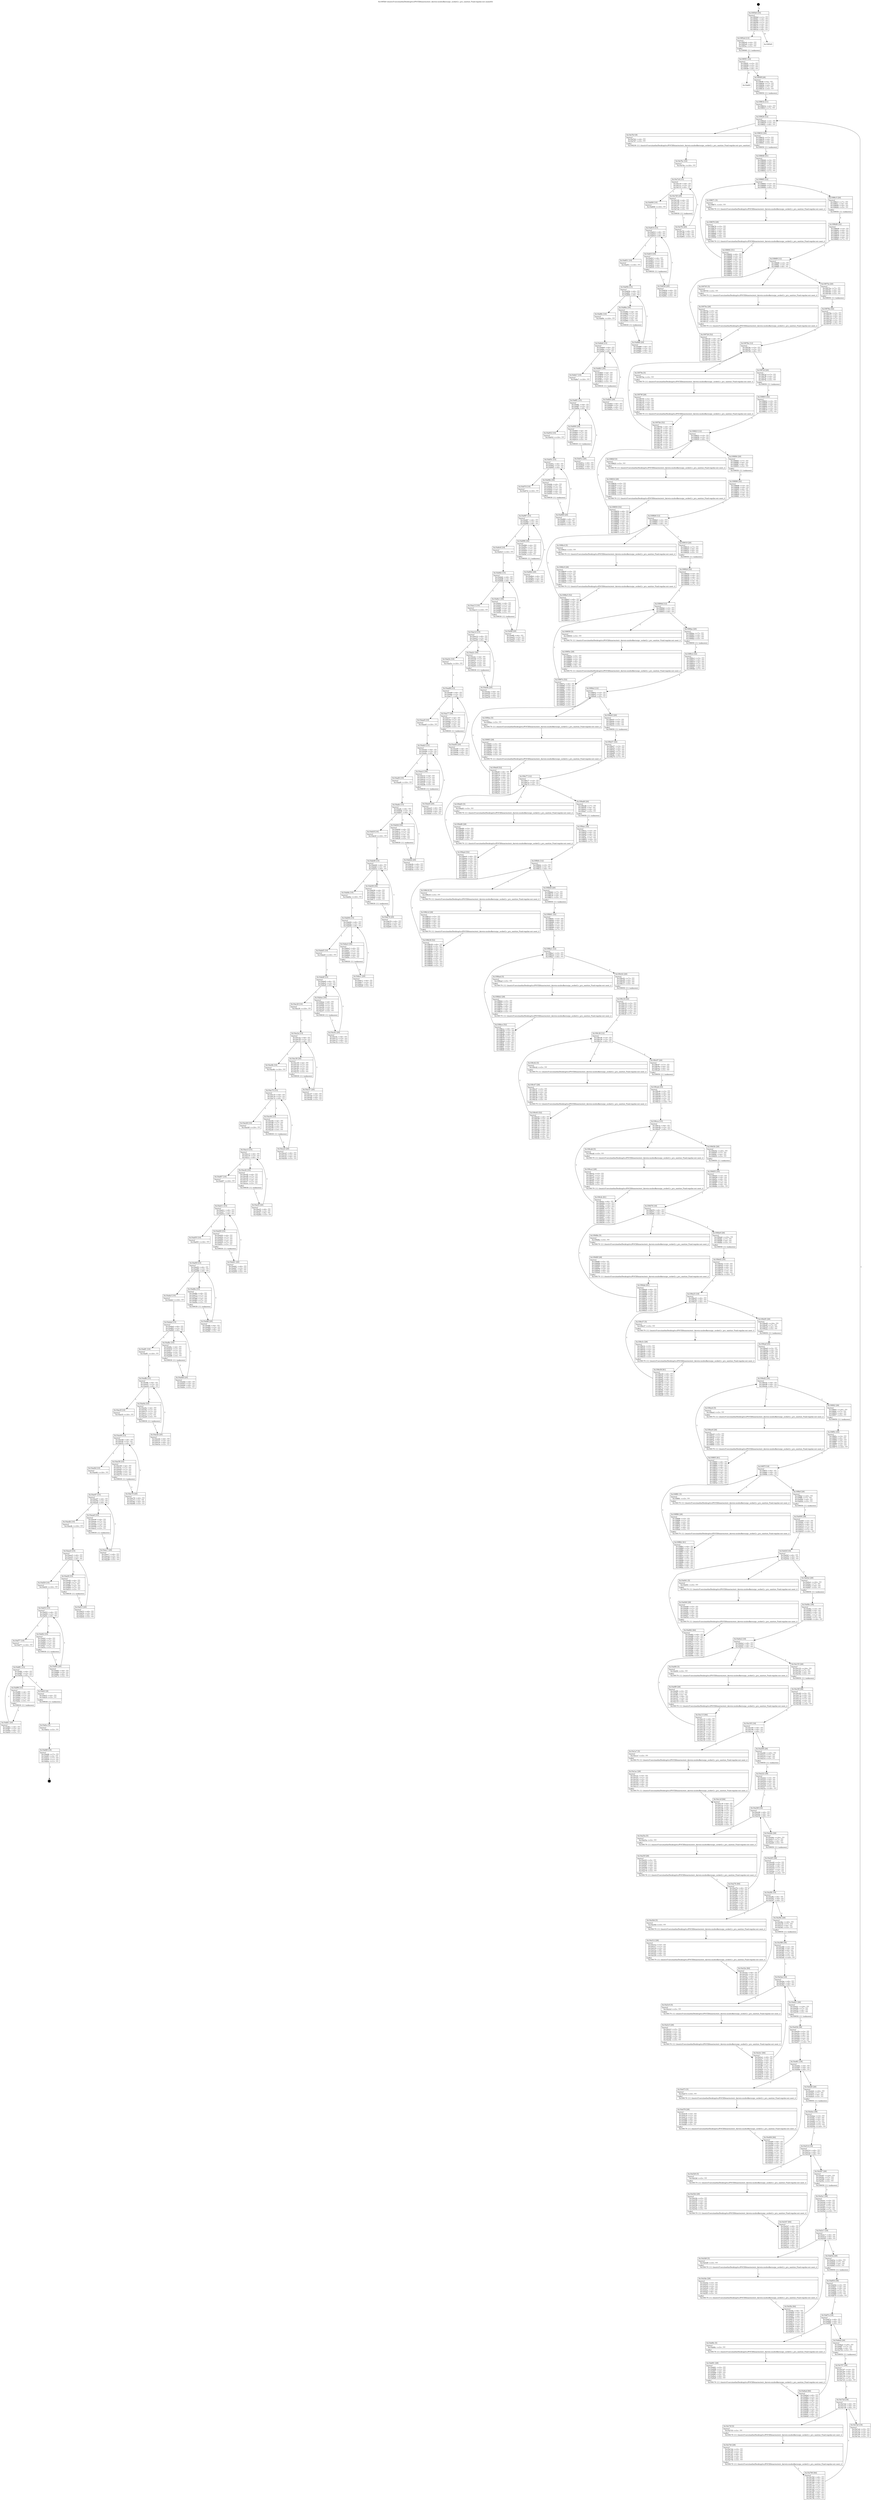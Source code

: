 digraph "0x1095b0" {
  label = "0x1095b0 (/mnt/c/Users/mathe/Desktop/tcc/POCII/binaries/extr_darwin-xnubsdkernuipc_socket2.c_pru_sanitize_Final-regular.out::main(0))"
  labelloc = "t"
  node[shape=record]

  Entry [label="",width=0.3,height=0.3,shape=circle,fillcolor=black,style=filled]
  "0x1095b0" [label="{
     0x1095b0 [35]\l
     | [instrs]\l
     &nbsp;&nbsp;0x1095b0 \<+1\>: ???\l
     &nbsp;&nbsp;0x1095b1 \<+3\>: ???\l
     &nbsp;&nbsp;0x1095b4 \<+7\>: ???\l
     &nbsp;&nbsp;0x1095bb \<+7\>: ???\l
     &nbsp;&nbsp;0x1095c2 \<+3\>: ???\l
     &nbsp;&nbsp;0x1095c5 \<+4\>: ???\l
     &nbsp;&nbsp;0x1095c9 \<+4\>: ???\l
     &nbsp;&nbsp;0x1095cd \<+6\>: ???\l
  }"]
  "0x1095e4" [label="{
     0x1095e4 [13]\l
     | [instrs]\l
     &nbsp;&nbsp;0x1095e4 \<+4\>: ???\l
     &nbsp;&nbsp;0x1095e8 \<+4\>: ???\l
     &nbsp;&nbsp;0x1095ec \<+5\>: ???\l
     | [calls]\l
     &nbsp;&nbsp;0x109060 \{1\} (unknown)\l
  }"]
  "0x1095d3" [label="{
     0x1095d3\l
  }", style=dashed]
  "0x1095f1" [label="{
     0x1095f1 [14]\l
     | [instrs]\l
     &nbsp;&nbsp;0x1095f1 \<+3\>: ???\l
     &nbsp;&nbsp;0x1095f4 \<+3\>: ???\l
     &nbsp;&nbsp;0x1095f7 \<+2\>: ???\l
     &nbsp;&nbsp;0x1095f9 \<+6\>: ???\l
  }"]
  "0x10afd3" [label="{
     0x10afd3\l
  }", style=dashed]
  "0x1095ff" [label="{
     0x1095ff [28]\l
     | [instrs]\l
     &nbsp;&nbsp;0x1095ff \<+5\>: ???\l
     &nbsp;&nbsp;0x109604 \<+7\>: ???\l
     &nbsp;&nbsp;0x10960b \<+4\>: ???\l
     &nbsp;&nbsp;0x10960f \<+7\>: ???\l
     &nbsp;&nbsp;0x109616 \<+5\>: ???\l
     | [calls]\l
     &nbsp;&nbsp;0x109050 \{1\} (unknown)\l
  }"]
  Exit [label="",width=0.3,height=0.3,shape=circle,fillcolor=black,style=filled,peripheries=2]
  "0x109626" [label="{
     0x109626 [12]\l
     | [instrs]\l
     &nbsp;&nbsp;0x109626 \<+3\>: ???\l
     &nbsp;&nbsp;0x109629 \<+3\>: ???\l
     &nbsp;&nbsp;0x10962c \<+6\>: ???\l
  }"]
  "0x10a7b3" [label="{
     0x10a7b3 [9]\l
     | [instrs]\l
     &nbsp;&nbsp;0x10a7b3 \<+4\>: ???\l
     &nbsp;&nbsp;0x10a7b7 \<+5\>: ???\l
     | [calls]\l
     &nbsp;&nbsp;0x109230 \{1\} (/mnt/c/Users/mathe/Desktop/tcc/POCII/binaries/extr_darwin-xnubsdkernuipc_socket2.c_pru_sanitize_Final-regular.out::pru_sanitize)\l
  }"]
  "0x109632" [label="{
     0x109632 [20]\l
     | [instrs]\l
     &nbsp;&nbsp;0x109632 \<+7\>: ???\l
     &nbsp;&nbsp;0x109639 \<+4\>: ???\l
     &nbsp;&nbsp;0x10963d \<+4\>: ???\l
     &nbsp;&nbsp;0x109641 \<+5\>: ???\l
     | [calls]\l
     &nbsp;&nbsp;0x109050 \{1\} (unknown)\l
  }"]
  "0x109665" [label="{
     0x109665 [12]\l
     | [instrs]\l
     &nbsp;&nbsp;0x109665 \<+3\>: ???\l
     &nbsp;&nbsp;0x109668 \<+3\>: ???\l
     &nbsp;&nbsp;0x10966b \<+6\>: ???\l
  }"]
  "0x1096c5" [label="{
     0x1096c5 [20]\l
     | [instrs]\l
     &nbsp;&nbsp;0x1096c5 \<+7\>: ???\l
     &nbsp;&nbsp;0x1096cc \<+4\>: ???\l
     &nbsp;&nbsp;0x1096d0 \<+4\>: ???\l
     &nbsp;&nbsp;0x1096d4 \<+5\>: ???\l
     | [calls]\l
     &nbsp;&nbsp;0x109050 \{1\} (unknown)\l
  }"]
  "0x109671" [label="{
     0x109671 [5]\l
     | [instrs]\l
     &nbsp;&nbsp;0x109671 \<+5\>: ???\l
     | [calls]\l
     &nbsp;&nbsp;0x109170 \{1\} (/mnt/c/Users/mathe/Desktop/tcc/POCII/binaries/extr_darwin-xnubsdkernuipc_socket2.c_pru_sanitize_Final-regular.out::next_i)\l
  }"]
  "0x109676" [label="{
     0x109676 [28]\l
     | [instrs]\l
     &nbsp;&nbsp;0x109676 \<+5\>: ???\l
     &nbsp;&nbsp;0x10967b \<+1\>: ???\l
     &nbsp;&nbsp;0x10967c \<+2\>: ???\l
     &nbsp;&nbsp;0x10967e \<+6\>: ???\l
     &nbsp;&nbsp;0x109684 \<+3\>: ???\l
     &nbsp;&nbsp;0x109687 \<+6\>: ???\l
     &nbsp;&nbsp;0x10968d \<+5\>: ???\l
     | [calls]\l
     &nbsp;&nbsp;0x109170 \{1\} (/mnt/c/Users/mathe/Desktop/tcc/POCII/binaries/extr_darwin-xnubsdkernuipc_socket2.c_pru_sanitize_Final-regular.out::next_i)\l
  }"]
  "0x109692" [label="{
     0x109692 [51]\l
     | [instrs]\l
     &nbsp;&nbsp;0x109692 \<+6\>: ???\l
     &nbsp;&nbsp;0x109698 \<+3\>: ???\l
     &nbsp;&nbsp;0x10969b \<+4\>: ???\l
     &nbsp;&nbsp;0x10969f \<+4\>: ???\l
     &nbsp;&nbsp;0x1096a3 \<+7\>: ???\l
     &nbsp;&nbsp;0x1096aa \<+3\>: ???\l
     &nbsp;&nbsp;0x1096ad \<+3\>: ???\l
     &nbsp;&nbsp;0x1096b0 \<+4\>: ???\l
     &nbsp;&nbsp;0x1096b4 \<+3\>: ???\l
     &nbsp;&nbsp;0x1096b7 \<+3\>: ???\l
     &nbsp;&nbsp;0x1096ba \<+3\>: ???\l
     &nbsp;&nbsp;0x1096bd \<+3\>: ???\l
     &nbsp;&nbsp;0x1096c0 \<+5\>: ???\l
  }"]
  "0x109646" [label="{
     0x109646 [31]\l
     | [instrs]\l
     &nbsp;&nbsp;0x109646 \<+3\>: ???\l
     &nbsp;&nbsp;0x109649 \<+4\>: ???\l
     &nbsp;&nbsp;0x10964d \<+4\>: ???\l
     &nbsp;&nbsp;0x109651 \<+7\>: ???\l
     &nbsp;&nbsp;0x109658 \<+3\>: ???\l
     &nbsp;&nbsp;0x10965b \<+3\>: ???\l
     &nbsp;&nbsp;0x10965e \<+7\>: ???\l
  }"]
  "0x1096f9" [label="{
     0x1096f9 [12]\l
     | [instrs]\l
     &nbsp;&nbsp;0x1096f9 \<+3\>: ???\l
     &nbsp;&nbsp;0x1096fc \<+3\>: ???\l
     &nbsp;&nbsp;0x1096ff \<+6\>: ???\l
  }"]
  "0x10975a" [label="{
     0x10975a [20]\l
     | [instrs]\l
     &nbsp;&nbsp;0x10975a \<+7\>: ???\l
     &nbsp;&nbsp;0x109761 \<+4\>: ???\l
     &nbsp;&nbsp;0x109765 \<+4\>: ???\l
     &nbsp;&nbsp;0x109769 \<+5\>: ???\l
     | [calls]\l
     &nbsp;&nbsp;0x109050 \{1\} (unknown)\l
  }"]
  "0x109705" [label="{
     0x109705 [5]\l
     | [instrs]\l
     &nbsp;&nbsp;0x109705 \<+5\>: ???\l
     | [calls]\l
     &nbsp;&nbsp;0x109170 \{1\} (/mnt/c/Users/mathe/Desktop/tcc/POCII/binaries/extr_darwin-xnubsdkernuipc_socket2.c_pru_sanitize_Final-regular.out::next_i)\l
  }"]
  "0x10970a" [label="{
     0x10970a [28]\l
     | [instrs]\l
     &nbsp;&nbsp;0x10970a \<+5\>: ???\l
     &nbsp;&nbsp;0x10970f \<+1\>: ???\l
     &nbsp;&nbsp;0x109710 \<+2\>: ???\l
     &nbsp;&nbsp;0x109712 \<+6\>: ???\l
     &nbsp;&nbsp;0x109718 \<+3\>: ???\l
     &nbsp;&nbsp;0x10971b \<+6\>: ???\l
     &nbsp;&nbsp;0x109721 \<+5\>: ???\l
     | [calls]\l
     &nbsp;&nbsp;0x109170 \{1\} (/mnt/c/Users/mathe/Desktop/tcc/POCII/binaries/extr_darwin-xnubsdkernuipc_socket2.c_pru_sanitize_Final-regular.out::next_i)\l
  }"]
  "0x109726" [label="{
     0x109726 [52]\l
     | [instrs]\l
     &nbsp;&nbsp;0x109726 \<+6\>: ???\l
     &nbsp;&nbsp;0x10972c \<+3\>: ???\l
     &nbsp;&nbsp;0x10972f \<+4\>: ???\l
     &nbsp;&nbsp;0x109733 \<+4\>: ???\l
     &nbsp;&nbsp;0x109737 \<+7\>: ???\l
     &nbsp;&nbsp;0x10973e \<+3\>: ???\l
     &nbsp;&nbsp;0x109741 \<+4\>: ???\l
     &nbsp;&nbsp;0x109745 \<+4\>: ???\l
     &nbsp;&nbsp;0x109749 \<+3\>: ???\l
     &nbsp;&nbsp;0x10974c \<+3\>: ???\l
     &nbsp;&nbsp;0x10974f \<+3\>: ???\l
     &nbsp;&nbsp;0x109752 \<+3\>: ???\l
     &nbsp;&nbsp;0x109755 \<+5\>: ???\l
  }"]
  "0x1096d9" [label="{
     0x1096d9 [32]\l
     | [instrs]\l
     &nbsp;&nbsp;0x1096d9 \<+3\>: ???\l
     &nbsp;&nbsp;0x1096dc \<+4\>: ???\l
     &nbsp;&nbsp;0x1096e0 \<+4\>: ???\l
     &nbsp;&nbsp;0x1096e4 \<+7\>: ???\l
     &nbsp;&nbsp;0x1096eb \<+3\>: ???\l
     &nbsp;&nbsp;0x1096ee \<+4\>: ???\l
     &nbsp;&nbsp;0x1096f2 \<+7\>: ???\l
  }"]
  "0x10978e" [label="{
     0x10978e [12]\l
     | [instrs]\l
     &nbsp;&nbsp;0x10978e \<+3\>: ???\l
     &nbsp;&nbsp;0x109791 \<+3\>: ???\l
     &nbsp;&nbsp;0x109794 \<+6\>: ???\l
  }"]
  "0x1097ef" [label="{
     0x1097ef [20]\l
     | [instrs]\l
     &nbsp;&nbsp;0x1097ef \<+7\>: ???\l
     &nbsp;&nbsp;0x1097f6 \<+4\>: ???\l
     &nbsp;&nbsp;0x1097fa \<+4\>: ???\l
     &nbsp;&nbsp;0x1097fe \<+5\>: ???\l
     | [calls]\l
     &nbsp;&nbsp;0x109050 \{1\} (unknown)\l
  }"]
  "0x10979a" [label="{
     0x10979a [5]\l
     | [instrs]\l
     &nbsp;&nbsp;0x10979a \<+5\>: ???\l
     | [calls]\l
     &nbsp;&nbsp;0x109170 \{1\} (/mnt/c/Users/mathe/Desktop/tcc/POCII/binaries/extr_darwin-xnubsdkernuipc_socket2.c_pru_sanitize_Final-regular.out::next_i)\l
  }"]
  "0x10979f" [label="{
     0x10979f [28]\l
     | [instrs]\l
     &nbsp;&nbsp;0x10979f \<+5\>: ???\l
     &nbsp;&nbsp;0x1097a4 \<+1\>: ???\l
     &nbsp;&nbsp;0x1097a5 \<+2\>: ???\l
     &nbsp;&nbsp;0x1097a7 \<+6\>: ???\l
     &nbsp;&nbsp;0x1097ad \<+3\>: ???\l
     &nbsp;&nbsp;0x1097b0 \<+6\>: ???\l
     &nbsp;&nbsp;0x1097b6 \<+5\>: ???\l
     | [calls]\l
     &nbsp;&nbsp;0x109170 \{1\} (/mnt/c/Users/mathe/Desktop/tcc/POCII/binaries/extr_darwin-xnubsdkernuipc_socket2.c_pru_sanitize_Final-regular.out::next_i)\l
  }"]
  "0x1097bb" [label="{
     0x1097bb [52]\l
     | [instrs]\l
     &nbsp;&nbsp;0x1097bb \<+6\>: ???\l
     &nbsp;&nbsp;0x1097c1 \<+3\>: ???\l
     &nbsp;&nbsp;0x1097c4 \<+4\>: ???\l
     &nbsp;&nbsp;0x1097c8 \<+4\>: ???\l
     &nbsp;&nbsp;0x1097cc \<+7\>: ???\l
     &nbsp;&nbsp;0x1097d3 \<+3\>: ???\l
     &nbsp;&nbsp;0x1097d6 \<+4\>: ???\l
     &nbsp;&nbsp;0x1097da \<+4\>: ???\l
     &nbsp;&nbsp;0x1097de \<+3\>: ???\l
     &nbsp;&nbsp;0x1097e1 \<+3\>: ???\l
     &nbsp;&nbsp;0x1097e4 \<+3\>: ???\l
     &nbsp;&nbsp;0x1097e7 \<+3\>: ???\l
     &nbsp;&nbsp;0x1097ea \<+5\>: ???\l
  }"]
  "0x10976e" [label="{
     0x10976e [32]\l
     | [instrs]\l
     &nbsp;&nbsp;0x10976e \<+3\>: ???\l
     &nbsp;&nbsp;0x109771 \<+4\>: ???\l
     &nbsp;&nbsp;0x109775 \<+4\>: ???\l
     &nbsp;&nbsp;0x109779 \<+7\>: ???\l
     &nbsp;&nbsp;0x109780 \<+3\>: ???\l
     &nbsp;&nbsp;0x109783 \<+4\>: ???\l
     &nbsp;&nbsp;0x109787 \<+7\>: ???\l
  }"]
  "0x109823" [label="{
     0x109823 [12]\l
     | [instrs]\l
     &nbsp;&nbsp;0x109823 \<+3\>: ???\l
     &nbsp;&nbsp;0x109826 \<+3\>: ???\l
     &nbsp;&nbsp;0x109829 \<+6\>: ???\l
  }"]
  "0x109884" [label="{
     0x109884 [20]\l
     | [instrs]\l
     &nbsp;&nbsp;0x109884 \<+7\>: ???\l
     &nbsp;&nbsp;0x10988b \<+4\>: ???\l
     &nbsp;&nbsp;0x10988f \<+4\>: ???\l
     &nbsp;&nbsp;0x109893 \<+5\>: ???\l
     | [calls]\l
     &nbsp;&nbsp;0x109050 \{1\} (unknown)\l
  }"]
  "0x10982f" [label="{
     0x10982f [5]\l
     | [instrs]\l
     &nbsp;&nbsp;0x10982f \<+5\>: ???\l
     | [calls]\l
     &nbsp;&nbsp;0x109170 \{1\} (/mnt/c/Users/mathe/Desktop/tcc/POCII/binaries/extr_darwin-xnubsdkernuipc_socket2.c_pru_sanitize_Final-regular.out::next_i)\l
  }"]
  "0x109834" [label="{
     0x109834 [28]\l
     | [instrs]\l
     &nbsp;&nbsp;0x109834 \<+5\>: ???\l
     &nbsp;&nbsp;0x109839 \<+1\>: ???\l
     &nbsp;&nbsp;0x10983a \<+2\>: ???\l
     &nbsp;&nbsp;0x10983c \<+6\>: ???\l
     &nbsp;&nbsp;0x109842 \<+3\>: ???\l
     &nbsp;&nbsp;0x109845 \<+6\>: ???\l
     &nbsp;&nbsp;0x10984b \<+5\>: ???\l
     | [calls]\l
     &nbsp;&nbsp;0x109170 \{1\} (/mnt/c/Users/mathe/Desktop/tcc/POCII/binaries/extr_darwin-xnubsdkernuipc_socket2.c_pru_sanitize_Final-regular.out::next_i)\l
  }"]
  "0x109850" [label="{
     0x109850 [52]\l
     | [instrs]\l
     &nbsp;&nbsp;0x109850 \<+6\>: ???\l
     &nbsp;&nbsp;0x109856 \<+3\>: ???\l
     &nbsp;&nbsp;0x109859 \<+4\>: ???\l
     &nbsp;&nbsp;0x10985d \<+4\>: ???\l
     &nbsp;&nbsp;0x109861 \<+7\>: ???\l
     &nbsp;&nbsp;0x109868 \<+3\>: ???\l
     &nbsp;&nbsp;0x10986b \<+4\>: ???\l
     &nbsp;&nbsp;0x10986f \<+4\>: ???\l
     &nbsp;&nbsp;0x109873 \<+3\>: ???\l
     &nbsp;&nbsp;0x109876 \<+3\>: ???\l
     &nbsp;&nbsp;0x109879 \<+3\>: ???\l
     &nbsp;&nbsp;0x10987c \<+3\>: ???\l
     &nbsp;&nbsp;0x10987f \<+5\>: ???\l
  }"]
  "0x109803" [label="{
     0x109803 [32]\l
     | [instrs]\l
     &nbsp;&nbsp;0x109803 \<+3\>: ???\l
     &nbsp;&nbsp;0x109806 \<+4\>: ???\l
     &nbsp;&nbsp;0x10980a \<+4\>: ???\l
     &nbsp;&nbsp;0x10980e \<+7\>: ???\l
     &nbsp;&nbsp;0x109815 \<+3\>: ???\l
     &nbsp;&nbsp;0x109818 \<+4\>: ???\l
     &nbsp;&nbsp;0x10981c \<+7\>: ???\l
  }"]
  "0x1098b8" [label="{
     0x1098b8 [12]\l
     | [instrs]\l
     &nbsp;&nbsp;0x1098b8 \<+3\>: ???\l
     &nbsp;&nbsp;0x1098bb \<+3\>: ???\l
     &nbsp;&nbsp;0x1098be \<+6\>: ???\l
  }"]
  "0x109919" [label="{
     0x109919 [20]\l
     | [instrs]\l
     &nbsp;&nbsp;0x109919 \<+7\>: ???\l
     &nbsp;&nbsp;0x109920 \<+4\>: ???\l
     &nbsp;&nbsp;0x109924 \<+4\>: ???\l
     &nbsp;&nbsp;0x109928 \<+5\>: ???\l
     | [calls]\l
     &nbsp;&nbsp;0x109050 \{1\} (unknown)\l
  }"]
  "0x1098c4" [label="{
     0x1098c4 [5]\l
     | [instrs]\l
     &nbsp;&nbsp;0x1098c4 \<+5\>: ???\l
     | [calls]\l
     &nbsp;&nbsp;0x109170 \{1\} (/mnt/c/Users/mathe/Desktop/tcc/POCII/binaries/extr_darwin-xnubsdkernuipc_socket2.c_pru_sanitize_Final-regular.out::next_i)\l
  }"]
  "0x1098c9" [label="{
     0x1098c9 [28]\l
     | [instrs]\l
     &nbsp;&nbsp;0x1098c9 \<+5\>: ???\l
     &nbsp;&nbsp;0x1098ce \<+1\>: ???\l
     &nbsp;&nbsp;0x1098cf \<+2\>: ???\l
     &nbsp;&nbsp;0x1098d1 \<+6\>: ???\l
     &nbsp;&nbsp;0x1098d7 \<+3\>: ???\l
     &nbsp;&nbsp;0x1098da \<+6\>: ???\l
     &nbsp;&nbsp;0x1098e0 \<+5\>: ???\l
     | [calls]\l
     &nbsp;&nbsp;0x109170 \{1\} (/mnt/c/Users/mathe/Desktop/tcc/POCII/binaries/extr_darwin-xnubsdkernuipc_socket2.c_pru_sanitize_Final-regular.out::next_i)\l
  }"]
  "0x1098e5" [label="{
     0x1098e5 [52]\l
     | [instrs]\l
     &nbsp;&nbsp;0x1098e5 \<+6\>: ???\l
     &nbsp;&nbsp;0x1098eb \<+3\>: ???\l
     &nbsp;&nbsp;0x1098ee \<+4\>: ???\l
     &nbsp;&nbsp;0x1098f2 \<+4\>: ???\l
     &nbsp;&nbsp;0x1098f6 \<+7\>: ???\l
     &nbsp;&nbsp;0x1098fd \<+3\>: ???\l
     &nbsp;&nbsp;0x109900 \<+4\>: ???\l
     &nbsp;&nbsp;0x109904 \<+4\>: ???\l
     &nbsp;&nbsp;0x109908 \<+3\>: ???\l
     &nbsp;&nbsp;0x10990b \<+3\>: ???\l
     &nbsp;&nbsp;0x10990e \<+3\>: ???\l
     &nbsp;&nbsp;0x109911 \<+3\>: ???\l
     &nbsp;&nbsp;0x109914 \<+5\>: ???\l
  }"]
  "0x109898" [label="{
     0x109898 [32]\l
     | [instrs]\l
     &nbsp;&nbsp;0x109898 \<+3\>: ???\l
     &nbsp;&nbsp;0x10989b \<+4\>: ???\l
     &nbsp;&nbsp;0x10989f \<+4\>: ???\l
     &nbsp;&nbsp;0x1098a3 \<+7\>: ???\l
     &nbsp;&nbsp;0x1098aa \<+3\>: ???\l
     &nbsp;&nbsp;0x1098ad \<+4\>: ???\l
     &nbsp;&nbsp;0x1098b1 \<+7\>: ???\l
  }"]
  "0x10994d" [label="{
     0x10994d [12]\l
     | [instrs]\l
     &nbsp;&nbsp;0x10994d \<+3\>: ???\l
     &nbsp;&nbsp;0x109950 \<+3\>: ???\l
     &nbsp;&nbsp;0x109953 \<+6\>: ???\l
  }"]
  "0x1099ae" [label="{
     0x1099ae [20]\l
     | [instrs]\l
     &nbsp;&nbsp;0x1099ae \<+7\>: ???\l
     &nbsp;&nbsp;0x1099b5 \<+4\>: ???\l
     &nbsp;&nbsp;0x1099b9 \<+4\>: ???\l
     &nbsp;&nbsp;0x1099bd \<+5\>: ???\l
     | [calls]\l
     &nbsp;&nbsp;0x109050 \{1\} (unknown)\l
  }"]
  "0x109959" [label="{
     0x109959 [5]\l
     | [instrs]\l
     &nbsp;&nbsp;0x109959 \<+5\>: ???\l
     | [calls]\l
     &nbsp;&nbsp;0x109170 \{1\} (/mnt/c/Users/mathe/Desktop/tcc/POCII/binaries/extr_darwin-xnubsdkernuipc_socket2.c_pru_sanitize_Final-regular.out::next_i)\l
  }"]
  "0x10995e" [label="{
     0x10995e [28]\l
     | [instrs]\l
     &nbsp;&nbsp;0x10995e \<+5\>: ???\l
     &nbsp;&nbsp;0x109963 \<+1\>: ???\l
     &nbsp;&nbsp;0x109964 \<+2\>: ???\l
     &nbsp;&nbsp;0x109966 \<+6\>: ???\l
     &nbsp;&nbsp;0x10996c \<+3\>: ???\l
     &nbsp;&nbsp;0x10996f \<+6\>: ???\l
     &nbsp;&nbsp;0x109975 \<+5\>: ???\l
     | [calls]\l
     &nbsp;&nbsp;0x109170 \{1\} (/mnt/c/Users/mathe/Desktop/tcc/POCII/binaries/extr_darwin-xnubsdkernuipc_socket2.c_pru_sanitize_Final-regular.out::next_i)\l
  }"]
  "0x10997a" [label="{
     0x10997a [52]\l
     | [instrs]\l
     &nbsp;&nbsp;0x10997a \<+6\>: ???\l
     &nbsp;&nbsp;0x109980 \<+3\>: ???\l
     &nbsp;&nbsp;0x109983 \<+4\>: ???\l
     &nbsp;&nbsp;0x109987 \<+4\>: ???\l
     &nbsp;&nbsp;0x10998b \<+7\>: ???\l
     &nbsp;&nbsp;0x109992 \<+3\>: ???\l
     &nbsp;&nbsp;0x109995 \<+4\>: ???\l
     &nbsp;&nbsp;0x109999 \<+4\>: ???\l
     &nbsp;&nbsp;0x10999d \<+3\>: ???\l
     &nbsp;&nbsp;0x1099a0 \<+3\>: ???\l
     &nbsp;&nbsp;0x1099a3 \<+3\>: ???\l
     &nbsp;&nbsp;0x1099a6 \<+3\>: ???\l
     &nbsp;&nbsp;0x1099a9 \<+5\>: ???\l
  }"]
  "0x10992d" [label="{
     0x10992d [32]\l
     | [instrs]\l
     &nbsp;&nbsp;0x10992d \<+3\>: ???\l
     &nbsp;&nbsp;0x109930 \<+4\>: ???\l
     &nbsp;&nbsp;0x109934 \<+4\>: ???\l
     &nbsp;&nbsp;0x109938 \<+7\>: ???\l
     &nbsp;&nbsp;0x10993f \<+3\>: ???\l
     &nbsp;&nbsp;0x109942 \<+4\>: ???\l
     &nbsp;&nbsp;0x109946 \<+7\>: ???\l
  }"]
  "0x1099e2" [label="{
     0x1099e2 [12]\l
     | [instrs]\l
     &nbsp;&nbsp;0x1099e2 \<+3\>: ???\l
     &nbsp;&nbsp;0x1099e5 \<+3\>: ???\l
     &nbsp;&nbsp;0x1099e8 \<+6\>: ???\l
  }"]
  "0x109a43" [label="{
     0x109a43 [20]\l
     | [instrs]\l
     &nbsp;&nbsp;0x109a43 \<+7\>: ???\l
     &nbsp;&nbsp;0x109a4a \<+4\>: ???\l
     &nbsp;&nbsp;0x109a4e \<+4\>: ???\l
     &nbsp;&nbsp;0x109a52 \<+5\>: ???\l
     | [calls]\l
     &nbsp;&nbsp;0x109050 \{1\} (unknown)\l
  }"]
  "0x1099ee" [label="{
     0x1099ee [5]\l
     | [instrs]\l
     &nbsp;&nbsp;0x1099ee \<+5\>: ???\l
     | [calls]\l
     &nbsp;&nbsp;0x109170 \{1\} (/mnt/c/Users/mathe/Desktop/tcc/POCII/binaries/extr_darwin-xnubsdkernuipc_socket2.c_pru_sanitize_Final-regular.out::next_i)\l
  }"]
  "0x1099f3" [label="{
     0x1099f3 [28]\l
     | [instrs]\l
     &nbsp;&nbsp;0x1099f3 \<+5\>: ???\l
     &nbsp;&nbsp;0x1099f8 \<+1\>: ???\l
     &nbsp;&nbsp;0x1099f9 \<+2\>: ???\l
     &nbsp;&nbsp;0x1099fb \<+6\>: ???\l
     &nbsp;&nbsp;0x109a01 \<+3\>: ???\l
     &nbsp;&nbsp;0x109a04 \<+6\>: ???\l
     &nbsp;&nbsp;0x109a0a \<+5\>: ???\l
     | [calls]\l
     &nbsp;&nbsp;0x109170 \{1\} (/mnt/c/Users/mathe/Desktop/tcc/POCII/binaries/extr_darwin-xnubsdkernuipc_socket2.c_pru_sanitize_Final-regular.out::next_i)\l
  }"]
  "0x109a0f" [label="{
     0x109a0f [52]\l
     | [instrs]\l
     &nbsp;&nbsp;0x109a0f \<+6\>: ???\l
     &nbsp;&nbsp;0x109a15 \<+3\>: ???\l
     &nbsp;&nbsp;0x109a18 \<+4\>: ???\l
     &nbsp;&nbsp;0x109a1c \<+4\>: ???\l
     &nbsp;&nbsp;0x109a20 \<+7\>: ???\l
     &nbsp;&nbsp;0x109a27 \<+3\>: ???\l
     &nbsp;&nbsp;0x109a2a \<+4\>: ???\l
     &nbsp;&nbsp;0x109a2e \<+4\>: ???\l
     &nbsp;&nbsp;0x109a32 \<+3\>: ???\l
     &nbsp;&nbsp;0x109a35 \<+3\>: ???\l
     &nbsp;&nbsp;0x109a38 \<+3\>: ???\l
     &nbsp;&nbsp;0x109a3b \<+3\>: ???\l
     &nbsp;&nbsp;0x109a3e \<+5\>: ???\l
  }"]
  "0x1099c2" [label="{
     0x1099c2 [32]\l
     | [instrs]\l
     &nbsp;&nbsp;0x1099c2 \<+3\>: ???\l
     &nbsp;&nbsp;0x1099c5 \<+4\>: ???\l
     &nbsp;&nbsp;0x1099c9 \<+4\>: ???\l
     &nbsp;&nbsp;0x1099cd \<+7\>: ???\l
     &nbsp;&nbsp;0x1099d4 \<+3\>: ???\l
     &nbsp;&nbsp;0x1099d7 \<+4\>: ???\l
     &nbsp;&nbsp;0x1099db \<+7\>: ???\l
  }"]
  "0x109a77" [label="{
     0x109a77 [12]\l
     | [instrs]\l
     &nbsp;&nbsp;0x109a77 \<+3\>: ???\l
     &nbsp;&nbsp;0x109a7a \<+3\>: ???\l
     &nbsp;&nbsp;0x109a7d \<+6\>: ???\l
  }"]
  "0x109ad8" [label="{
     0x109ad8 [20]\l
     | [instrs]\l
     &nbsp;&nbsp;0x109ad8 \<+7\>: ???\l
     &nbsp;&nbsp;0x109adf \<+4\>: ???\l
     &nbsp;&nbsp;0x109ae3 \<+4\>: ???\l
     &nbsp;&nbsp;0x109ae7 \<+5\>: ???\l
     | [calls]\l
     &nbsp;&nbsp;0x109050 \{1\} (unknown)\l
  }"]
  "0x109a83" [label="{
     0x109a83 [5]\l
     | [instrs]\l
     &nbsp;&nbsp;0x109a83 \<+5\>: ???\l
     | [calls]\l
     &nbsp;&nbsp;0x109170 \{1\} (/mnt/c/Users/mathe/Desktop/tcc/POCII/binaries/extr_darwin-xnubsdkernuipc_socket2.c_pru_sanitize_Final-regular.out::next_i)\l
  }"]
  "0x109a88" [label="{
     0x109a88 [28]\l
     | [instrs]\l
     &nbsp;&nbsp;0x109a88 \<+5\>: ???\l
     &nbsp;&nbsp;0x109a8d \<+1\>: ???\l
     &nbsp;&nbsp;0x109a8e \<+2\>: ???\l
     &nbsp;&nbsp;0x109a90 \<+6\>: ???\l
     &nbsp;&nbsp;0x109a96 \<+3\>: ???\l
     &nbsp;&nbsp;0x109a99 \<+6\>: ???\l
     &nbsp;&nbsp;0x109a9f \<+5\>: ???\l
     | [calls]\l
     &nbsp;&nbsp;0x109170 \{1\} (/mnt/c/Users/mathe/Desktop/tcc/POCII/binaries/extr_darwin-xnubsdkernuipc_socket2.c_pru_sanitize_Final-regular.out::next_i)\l
  }"]
  "0x109aa4" [label="{
     0x109aa4 [52]\l
     | [instrs]\l
     &nbsp;&nbsp;0x109aa4 \<+6\>: ???\l
     &nbsp;&nbsp;0x109aaa \<+3\>: ???\l
     &nbsp;&nbsp;0x109aad \<+4\>: ???\l
     &nbsp;&nbsp;0x109ab1 \<+4\>: ???\l
     &nbsp;&nbsp;0x109ab5 \<+7\>: ???\l
     &nbsp;&nbsp;0x109abc \<+3\>: ???\l
     &nbsp;&nbsp;0x109abf \<+4\>: ???\l
     &nbsp;&nbsp;0x109ac3 \<+4\>: ???\l
     &nbsp;&nbsp;0x109ac7 \<+3\>: ???\l
     &nbsp;&nbsp;0x109aca \<+3\>: ???\l
     &nbsp;&nbsp;0x109acd \<+3\>: ???\l
     &nbsp;&nbsp;0x109ad0 \<+3\>: ???\l
     &nbsp;&nbsp;0x109ad3 \<+5\>: ???\l
  }"]
  "0x109a57" [label="{
     0x109a57 [32]\l
     | [instrs]\l
     &nbsp;&nbsp;0x109a57 \<+3\>: ???\l
     &nbsp;&nbsp;0x109a5a \<+4\>: ???\l
     &nbsp;&nbsp;0x109a5e \<+4\>: ???\l
     &nbsp;&nbsp;0x109a62 \<+7\>: ???\l
     &nbsp;&nbsp;0x109a69 \<+3\>: ???\l
     &nbsp;&nbsp;0x109a6c \<+4\>: ???\l
     &nbsp;&nbsp;0x109a70 \<+7\>: ???\l
  }"]
  "0x109b0c" [label="{
     0x109b0c [12]\l
     | [instrs]\l
     &nbsp;&nbsp;0x109b0c \<+3\>: ???\l
     &nbsp;&nbsp;0x109b0f \<+3\>: ???\l
     &nbsp;&nbsp;0x109b12 \<+6\>: ???\l
  }"]
  "0x109b6d" [label="{
     0x109b6d [20]\l
     | [instrs]\l
     &nbsp;&nbsp;0x109b6d \<+7\>: ???\l
     &nbsp;&nbsp;0x109b74 \<+4\>: ???\l
     &nbsp;&nbsp;0x109b78 \<+4\>: ???\l
     &nbsp;&nbsp;0x109b7c \<+5\>: ???\l
     | [calls]\l
     &nbsp;&nbsp;0x109050 \{1\} (unknown)\l
  }"]
  "0x109b18" [label="{
     0x109b18 [5]\l
     | [instrs]\l
     &nbsp;&nbsp;0x109b18 \<+5\>: ???\l
     | [calls]\l
     &nbsp;&nbsp;0x109170 \{1\} (/mnt/c/Users/mathe/Desktop/tcc/POCII/binaries/extr_darwin-xnubsdkernuipc_socket2.c_pru_sanitize_Final-regular.out::next_i)\l
  }"]
  "0x109b1d" [label="{
     0x109b1d [28]\l
     | [instrs]\l
     &nbsp;&nbsp;0x109b1d \<+5\>: ???\l
     &nbsp;&nbsp;0x109b22 \<+1\>: ???\l
     &nbsp;&nbsp;0x109b23 \<+2\>: ???\l
     &nbsp;&nbsp;0x109b25 \<+6\>: ???\l
     &nbsp;&nbsp;0x109b2b \<+3\>: ???\l
     &nbsp;&nbsp;0x109b2e \<+6\>: ???\l
     &nbsp;&nbsp;0x109b34 \<+5\>: ???\l
     | [calls]\l
     &nbsp;&nbsp;0x109170 \{1\} (/mnt/c/Users/mathe/Desktop/tcc/POCII/binaries/extr_darwin-xnubsdkernuipc_socket2.c_pru_sanitize_Final-regular.out::next_i)\l
  }"]
  "0x109b39" [label="{
     0x109b39 [52]\l
     | [instrs]\l
     &nbsp;&nbsp;0x109b39 \<+6\>: ???\l
     &nbsp;&nbsp;0x109b3f \<+3\>: ???\l
     &nbsp;&nbsp;0x109b42 \<+4\>: ???\l
     &nbsp;&nbsp;0x109b46 \<+4\>: ???\l
     &nbsp;&nbsp;0x109b4a \<+7\>: ???\l
     &nbsp;&nbsp;0x109b51 \<+3\>: ???\l
     &nbsp;&nbsp;0x109b54 \<+4\>: ???\l
     &nbsp;&nbsp;0x109b58 \<+4\>: ???\l
     &nbsp;&nbsp;0x109b5c \<+3\>: ???\l
     &nbsp;&nbsp;0x109b5f \<+3\>: ???\l
     &nbsp;&nbsp;0x109b62 \<+3\>: ???\l
     &nbsp;&nbsp;0x109b65 \<+3\>: ???\l
     &nbsp;&nbsp;0x109b68 \<+5\>: ???\l
  }"]
  "0x109aec" [label="{
     0x109aec [32]\l
     | [instrs]\l
     &nbsp;&nbsp;0x109aec \<+3\>: ???\l
     &nbsp;&nbsp;0x109aef \<+4\>: ???\l
     &nbsp;&nbsp;0x109af3 \<+4\>: ???\l
     &nbsp;&nbsp;0x109af7 \<+7\>: ???\l
     &nbsp;&nbsp;0x109afe \<+3\>: ???\l
     &nbsp;&nbsp;0x109b01 \<+4\>: ???\l
     &nbsp;&nbsp;0x109b05 \<+7\>: ???\l
  }"]
  "0x109ba1" [label="{
     0x109ba1 [12]\l
     | [instrs]\l
     &nbsp;&nbsp;0x109ba1 \<+3\>: ???\l
     &nbsp;&nbsp;0x109ba4 \<+3\>: ???\l
     &nbsp;&nbsp;0x109ba7 \<+6\>: ???\l
  }"]
  "0x109c02" [label="{
     0x109c02 [20]\l
     | [instrs]\l
     &nbsp;&nbsp;0x109c02 \<+7\>: ???\l
     &nbsp;&nbsp;0x109c09 \<+4\>: ???\l
     &nbsp;&nbsp;0x109c0d \<+4\>: ???\l
     &nbsp;&nbsp;0x109c11 \<+5\>: ???\l
     | [calls]\l
     &nbsp;&nbsp;0x109050 \{1\} (unknown)\l
  }"]
  "0x109bad" [label="{
     0x109bad [5]\l
     | [instrs]\l
     &nbsp;&nbsp;0x109bad \<+5\>: ???\l
     | [calls]\l
     &nbsp;&nbsp;0x109170 \{1\} (/mnt/c/Users/mathe/Desktop/tcc/POCII/binaries/extr_darwin-xnubsdkernuipc_socket2.c_pru_sanitize_Final-regular.out::next_i)\l
  }"]
  "0x109bb2" [label="{
     0x109bb2 [28]\l
     | [instrs]\l
     &nbsp;&nbsp;0x109bb2 \<+5\>: ???\l
     &nbsp;&nbsp;0x109bb7 \<+1\>: ???\l
     &nbsp;&nbsp;0x109bb8 \<+2\>: ???\l
     &nbsp;&nbsp;0x109bba \<+6\>: ???\l
     &nbsp;&nbsp;0x109bc0 \<+3\>: ???\l
     &nbsp;&nbsp;0x109bc3 \<+6\>: ???\l
     &nbsp;&nbsp;0x109bc9 \<+5\>: ???\l
     | [calls]\l
     &nbsp;&nbsp;0x109170 \{1\} (/mnt/c/Users/mathe/Desktop/tcc/POCII/binaries/extr_darwin-xnubsdkernuipc_socket2.c_pru_sanitize_Final-regular.out::next_i)\l
  }"]
  "0x109bce" [label="{
     0x109bce [52]\l
     | [instrs]\l
     &nbsp;&nbsp;0x109bce \<+6\>: ???\l
     &nbsp;&nbsp;0x109bd4 \<+3\>: ???\l
     &nbsp;&nbsp;0x109bd7 \<+4\>: ???\l
     &nbsp;&nbsp;0x109bdb \<+4\>: ???\l
     &nbsp;&nbsp;0x109bdf \<+7\>: ???\l
     &nbsp;&nbsp;0x109be6 \<+3\>: ???\l
     &nbsp;&nbsp;0x109be9 \<+4\>: ???\l
     &nbsp;&nbsp;0x109bed \<+4\>: ???\l
     &nbsp;&nbsp;0x109bf1 \<+3\>: ???\l
     &nbsp;&nbsp;0x109bf4 \<+3\>: ???\l
     &nbsp;&nbsp;0x109bf7 \<+3\>: ???\l
     &nbsp;&nbsp;0x109bfa \<+3\>: ???\l
     &nbsp;&nbsp;0x109bfd \<+5\>: ???\l
  }"]
  "0x109b81" [label="{
     0x109b81 [32]\l
     | [instrs]\l
     &nbsp;&nbsp;0x109b81 \<+3\>: ???\l
     &nbsp;&nbsp;0x109b84 \<+4\>: ???\l
     &nbsp;&nbsp;0x109b88 \<+4\>: ???\l
     &nbsp;&nbsp;0x109b8c \<+7\>: ???\l
     &nbsp;&nbsp;0x109b93 \<+3\>: ???\l
     &nbsp;&nbsp;0x109b96 \<+4\>: ???\l
     &nbsp;&nbsp;0x109b9a \<+7\>: ???\l
  }"]
  "0x109c36" [label="{
     0x109c36 [12]\l
     | [instrs]\l
     &nbsp;&nbsp;0x109c36 \<+3\>: ???\l
     &nbsp;&nbsp;0x109c39 \<+3\>: ???\l
     &nbsp;&nbsp;0x109c3c \<+6\>: ???\l
  }"]
  "0x109c97" [label="{
     0x109c97 [20]\l
     | [instrs]\l
     &nbsp;&nbsp;0x109c97 \<+7\>: ???\l
     &nbsp;&nbsp;0x109c9e \<+4\>: ???\l
     &nbsp;&nbsp;0x109ca2 \<+4\>: ???\l
     &nbsp;&nbsp;0x109ca6 \<+5\>: ???\l
     | [calls]\l
     &nbsp;&nbsp;0x109050 \{1\} (unknown)\l
  }"]
  "0x109c42" [label="{
     0x109c42 [5]\l
     | [instrs]\l
     &nbsp;&nbsp;0x109c42 \<+5\>: ???\l
     | [calls]\l
     &nbsp;&nbsp;0x109170 \{1\} (/mnt/c/Users/mathe/Desktop/tcc/POCII/binaries/extr_darwin-xnubsdkernuipc_socket2.c_pru_sanitize_Final-regular.out::next_i)\l
  }"]
  "0x109c47" [label="{
     0x109c47 [28]\l
     | [instrs]\l
     &nbsp;&nbsp;0x109c47 \<+5\>: ???\l
     &nbsp;&nbsp;0x109c4c \<+1\>: ???\l
     &nbsp;&nbsp;0x109c4d \<+2\>: ???\l
     &nbsp;&nbsp;0x109c4f \<+6\>: ???\l
     &nbsp;&nbsp;0x109c55 \<+3\>: ???\l
     &nbsp;&nbsp;0x109c58 \<+6\>: ???\l
     &nbsp;&nbsp;0x109c5e \<+5\>: ???\l
     | [calls]\l
     &nbsp;&nbsp;0x109170 \{1\} (/mnt/c/Users/mathe/Desktop/tcc/POCII/binaries/extr_darwin-xnubsdkernuipc_socket2.c_pru_sanitize_Final-regular.out::next_i)\l
  }"]
  "0x109c63" [label="{
     0x109c63 [52]\l
     | [instrs]\l
     &nbsp;&nbsp;0x109c63 \<+6\>: ???\l
     &nbsp;&nbsp;0x109c69 \<+3\>: ???\l
     &nbsp;&nbsp;0x109c6c \<+4\>: ???\l
     &nbsp;&nbsp;0x109c70 \<+4\>: ???\l
     &nbsp;&nbsp;0x109c74 \<+7\>: ???\l
     &nbsp;&nbsp;0x109c7b \<+3\>: ???\l
     &nbsp;&nbsp;0x109c7e \<+4\>: ???\l
     &nbsp;&nbsp;0x109c82 \<+4\>: ???\l
     &nbsp;&nbsp;0x109c86 \<+3\>: ???\l
     &nbsp;&nbsp;0x109c89 \<+3\>: ???\l
     &nbsp;&nbsp;0x109c8c \<+3\>: ???\l
     &nbsp;&nbsp;0x109c8f \<+3\>: ???\l
     &nbsp;&nbsp;0x109c92 \<+5\>: ???\l
  }"]
  "0x109c16" [label="{
     0x109c16 [32]\l
     | [instrs]\l
     &nbsp;&nbsp;0x109c16 \<+3\>: ???\l
     &nbsp;&nbsp;0x109c19 \<+4\>: ???\l
     &nbsp;&nbsp;0x109c1d \<+4\>: ???\l
     &nbsp;&nbsp;0x109c21 \<+7\>: ???\l
     &nbsp;&nbsp;0x109c28 \<+3\>: ???\l
     &nbsp;&nbsp;0x109c2b \<+4\>: ???\l
     &nbsp;&nbsp;0x109c2f \<+7\>: ???\l
  }"]
  "0x109cce" [label="{
     0x109cce [15]\l
     | [instrs]\l
     &nbsp;&nbsp;0x109cce \<+6\>: ???\l
     &nbsp;&nbsp;0x109cd4 \<+3\>: ???\l
     &nbsp;&nbsp;0x109cd7 \<+6\>: ???\l
  }"]
  "0x109d3b" [label="{
     0x109d3b [26]\l
     | [instrs]\l
     &nbsp;&nbsp;0x109d3b \<+10\>: ???\l
     &nbsp;&nbsp;0x109d45 \<+7\>: ???\l
     &nbsp;&nbsp;0x109d4c \<+4\>: ???\l
     &nbsp;&nbsp;0x109d50 \<+5\>: ???\l
     | [calls]\l
     &nbsp;&nbsp;0x109050 \{1\} (unknown)\l
  }"]
  "0x109cdd" [label="{
     0x109cdd [5]\l
     | [instrs]\l
     &nbsp;&nbsp;0x109cdd \<+5\>: ???\l
     | [calls]\l
     &nbsp;&nbsp;0x109170 \{1\} (/mnt/c/Users/mathe/Desktop/tcc/POCII/binaries/extr_darwin-xnubsdkernuipc_socket2.c_pru_sanitize_Final-regular.out::next_i)\l
  }"]
  "0x109ce2" [label="{
     0x109ce2 [28]\l
     | [instrs]\l
     &nbsp;&nbsp;0x109ce2 \<+5\>: ???\l
     &nbsp;&nbsp;0x109ce7 \<+1\>: ???\l
     &nbsp;&nbsp;0x109ce8 \<+2\>: ???\l
     &nbsp;&nbsp;0x109cea \<+6\>: ???\l
     &nbsp;&nbsp;0x109cf0 \<+3\>: ???\l
     &nbsp;&nbsp;0x109cf3 \<+6\>: ???\l
     &nbsp;&nbsp;0x109cf9 \<+5\>: ???\l
     | [calls]\l
     &nbsp;&nbsp;0x109170 \{1\} (/mnt/c/Users/mathe/Desktop/tcc/POCII/binaries/extr_darwin-xnubsdkernuipc_socket2.c_pru_sanitize_Final-regular.out::next_i)\l
  }"]
  "0x109cfe" [label="{
     0x109cfe [61]\l
     | [instrs]\l
     &nbsp;&nbsp;0x109cfe \<+6\>: ???\l
     &nbsp;&nbsp;0x109d04 \<+3\>: ???\l
     &nbsp;&nbsp;0x109d07 \<+4\>: ???\l
     &nbsp;&nbsp;0x109d0b \<+4\>: ???\l
     &nbsp;&nbsp;0x109d0f \<+7\>: ???\l
     &nbsp;&nbsp;0x109d16 \<+3\>: ???\l
     &nbsp;&nbsp;0x109d19 \<+4\>: ???\l
     &nbsp;&nbsp;0x109d1d \<+7\>: ???\l
     &nbsp;&nbsp;0x109d24 \<+3\>: ???\l
     &nbsp;&nbsp;0x109d27 \<+6\>: ???\l
     &nbsp;&nbsp;0x109d2d \<+3\>: ???\l
     &nbsp;&nbsp;0x109d30 \<+6\>: ???\l
     &nbsp;&nbsp;0x109d36 \<+5\>: ???\l
  }"]
  "0x109cab" [label="{
     0x109cab [35]\l
     | [instrs]\l
     &nbsp;&nbsp;0x109cab \<+3\>: ???\l
     &nbsp;&nbsp;0x109cae \<+4\>: ???\l
     &nbsp;&nbsp;0x109cb2 \<+4\>: ???\l
     &nbsp;&nbsp;0x109cb6 \<+7\>: ???\l
     &nbsp;&nbsp;0x109cbd \<+3\>: ???\l
     &nbsp;&nbsp;0x109cc0 \<+4\>: ???\l
     &nbsp;&nbsp;0x109cc4 \<+10\>: ???\l
  }"]
  "0x109d78" [label="{
     0x109d78 [18]\l
     | [instrs]\l
     &nbsp;&nbsp;0x109d78 \<+6\>: ???\l
     &nbsp;&nbsp;0x109d7e \<+6\>: ???\l
     &nbsp;&nbsp;0x109d84 \<+6\>: ???\l
  }"]
  "0x109de8" [label="{
     0x109de8 [26]\l
     | [instrs]\l
     &nbsp;&nbsp;0x109de8 \<+10\>: ???\l
     &nbsp;&nbsp;0x109df2 \<+7\>: ???\l
     &nbsp;&nbsp;0x109df9 \<+4\>: ???\l
     &nbsp;&nbsp;0x109dfd \<+5\>: ???\l
     | [calls]\l
     &nbsp;&nbsp;0x109050 \{1\} (unknown)\l
  }"]
  "0x109d8a" [label="{
     0x109d8a [5]\l
     | [instrs]\l
     &nbsp;&nbsp;0x109d8a \<+5\>: ???\l
     | [calls]\l
     &nbsp;&nbsp;0x109170 \{1\} (/mnt/c/Users/mathe/Desktop/tcc/POCII/binaries/extr_darwin-xnubsdkernuipc_socket2.c_pru_sanitize_Final-regular.out::next_i)\l
  }"]
  "0x109d8f" [label="{
     0x109d8f [28]\l
     | [instrs]\l
     &nbsp;&nbsp;0x109d8f \<+5\>: ???\l
     &nbsp;&nbsp;0x109d94 \<+1\>: ???\l
     &nbsp;&nbsp;0x109d95 \<+2\>: ???\l
     &nbsp;&nbsp;0x109d97 \<+6\>: ???\l
     &nbsp;&nbsp;0x109d9d \<+3\>: ???\l
     &nbsp;&nbsp;0x109da0 \<+6\>: ???\l
     &nbsp;&nbsp;0x109da6 \<+5\>: ???\l
     | [calls]\l
     &nbsp;&nbsp;0x109170 \{1\} (/mnt/c/Users/mathe/Desktop/tcc/POCII/binaries/extr_darwin-xnubsdkernuipc_socket2.c_pru_sanitize_Final-regular.out::next_i)\l
  }"]
  "0x109dab" [label="{
     0x109dab [61]\l
     | [instrs]\l
     &nbsp;&nbsp;0x109dab \<+6\>: ???\l
     &nbsp;&nbsp;0x109db1 \<+3\>: ???\l
     &nbsp;&nbsp;0x109db4 \<+4\>: ???\l
     &nbsp;&nbsp;0x109db8 \<+4\>: ???\l
     &nbsp;&nbsp;0x109dbc \<+7\>: ???\l
     &nbsp;&nbsp;0x109dc3 \<+3\>: ???\l
     &nbsp;&nbsp;0x109dc6 \<+4\>: ???\l
     &nbsp;&nbsp;0x109dca \<+7\>: ???\l
     &nbsp;&nbsp;0x109dd1 \<+3\>: ???\l
     &nbsp;&nbsp;0x109dd4 \<+6\>: ???\l
     &nbsp;&nbsp;0x109dda \<+3\>: ???\l
     &nbsp;&nbsp;0x109ddd \<+6\>: ???\l
     &nbsp;&nbsp;0x109de3 \<+5\>: ???\l
  }"]
  "0x109d55" [label="{
     0x109d55 [35]\l
     | [instrs]\l
     &nbsp;&nbsp;0x109d55 \<+3\>: ???\l
     &nbsp;&nbsp;0x109d58 \<+4\>: ???\l
     &nbsp;&nbsp;0x109d5c \<+4\>: ???\l
     &nbsp;&nbsp;0x109d60 \<+7\>: ???\l
     &nbsp;&nbsp;0x109d67 \<+3\>: ???\l
     &nbsp;&nbsp;0x109d6a \<+4\>: ???\l
     &nbsp;&nbsp;0x109d6e \<+10\>: ???\l
  }"]
  "0x109e25" [label="{
     0x109e25 [18]\l
     | [instrs]\l
     &nbsp;&nbsp;0x109e25 \<+6\>: ???\l
     &nbsp;&nbsp;0x109e2b \<+6\>: ???\l
     &nbsp;&nbsp;0x109e31 \<+6\>: ???\l
  }"]
  "0x109e95" [label="{
     0x109e95 [26]\l
     | [instrs]\l
     &nbsp;&nbsp;0x109e95 \<+10\>: ???\l
     &nbsp;&nbsp;0x109e9f \<+7\>: ???\l
     &nbsp;&nbsp;0x109ea6 \<+4\>: ???\l
     &nbsp;&nbsp;0x109eaa \<+5\>: ???\l
     | [calls]\l
     &nbsp;&nbsp;0x109050 \{1\} (unknown)\l
  }"]
  "0x109e37" [label="{
     0x109e37 [5]\l
     | [instrs]\l
     &nbsp;&nbsp;0x109e37 \<+5\>: ???\l
     | [calls]\l
     &nbsp;&nbsp;0x109170 \{1\} (/mnt/c/Users/mathe/Desktop/tcc/POCII/binaries/extr_darwin-xnubsdkernuipc_socket2.c_pru_sanitize_Final-regular.out::next_i)\l
  }"]
  "0x109e3c" [label="{
     0x109e3c [28]\l
     | [instrs]\l
     &nbsp;&nbsp;0x109e3c \<+5\>: ???\l
     &nbsp;&nbsp;0x109e41 \<+1\>: ???\l
     &nbsp;&nbsp;0x109e42 \<+2\>: ???\l
     &nbsp;&nbsp;0x109e44 \<+6\>: ???\l
     &nbsp;&nbsp;0x109e4a \<+3\>: ???\l
     &nbsp;&nbsp;0x109e4d \<+6\>: ???\l
     &nbsp;&nbsp;0x109e53 \<+5\>: ???\l
     | [calls]\l
     &nbsp;&nbsp;0x109170 \{1\} (/mnt/c/Users/mathe/Desktop/tcc/POCII/binaries/extr_darwin-xnubsdkernuipc_socket2.c_pru_sanitize_Final-regular.out::next_i)\l
  }"]
  "0x109e58" [label="{
     0x109e58 [61]\l
     | [instrs]\l
     &nbsp;&nbsp;0x109e58 \<+6\>: ???\l
     &nbsp;&nbsp;0x109e5e \<+3\>: ???\l
     &nbsp;&nbsp;0x109e61 \<+4\>: ???\l
     &nbsp;&nbsp;0x109e65 \<+4\>: ???\l
     &nbsp;&nbsp;0x109e69 \<+7\>: ???\l
     &nbsp;&nbsp;0x109e70 \<+3\>: ???\l
     &nbsp;&nbsp;0x109e73 \<+4\>: ???\l
     &nbsp;&nbsp;0x109e77 \<+7\>: ???\l
     &nbsp;&nbsp;0x109e7e \<+3\>: ???\l
     &nbsp;&nbsp;0x109e81 \<+6\>: ???\l
     &nbsp;&nbsp;0x109e87 \<+3\>: ???\l
     &nbsp;&nbsp;0x109e8a \<+6\>: ???\l
     &nbsp;&nbsp;0x109e90 \<+5\>: ???\l
  }"]
  "0x109e02" [label="{
     0x109e02 [35]\l
     | [instrs]\l
     &nbsp;&nbsp;0x109e02 \<+3\>: ???\l
     &nbsp;&nbsp;0x109e05 \<+4\>: ???\l
     &nbsp;&nbsp;0x109e09 \<+4\>: ???\l
     &nbsp;&nbsp;0x109e0d \<+7\>: ???\l
     &nbsp;&nbsp;0x109e14 \<+3\>: ???\l
     &nbsp;&nbsp;0x109e17 \<+4\>: ???\l
     &nbsp;&nbsp;0x109e1b \<+10\>: ???\l
  }"]
  "0x109ed2" [label="{
     0x109ed2 [18]\l
     | [instrs]\l
     &nbsp;&nbsp;0x109ed2 \<+6\>: ???\l
     &nbsp;&nbsp;0x109ed8 \<+6\>: ???\l
     &nbsp;&nbsp;0x109ede \<+6\>: ???\l
  }"]
  "0x109f42" [label="{
     0x109f42 [26]\l
     | [instrs]\l
     &nbsp;&nbsp;0x109f42 \<+10\>: ???\l
     &nbsp;&nbsp;0x109f4c \<+7\>: ???\l
     &nbsp;&nbsp;0x109f53 \<+4\>: ???\l
     &nbsp;&nbsp;0x109f57 \<+5\>: ???\l
     | [calls]\l
     &nbsp;&nbsp;0x109050 \{1\} (unknown)\l
  }"]
  "0x109ee4" [label="{
     0x109ee4 [5]\l
     | [instrs]\l
     &nbsp;&nbsp;0x109ee4 \<+5\>: ???\l
     | [calls]\l
     &nbsp;&nbsp;0x109170 \{1\} (/mnt/c/Users/mathe/Desktop/tcc/POCII/binaries/extr_darwin-xnubsdkernuipc_socket2.c_pru_sanitize_Final-regular.out::next_i)\l
  }"]
  "0x109ee9" [label="{
     0x109ee9 [28]\l
     | [instrs]\l
     &nbsp;&nbsp;0x109ee9 \<+5\>: ???\l
     &nbsp;&nbsp;0x109eee \<+1\>: ???\l
     &nbsp;&nbsp;0x109eef \<+2\>: ???\l
     &nbsp;&nbsp;0x109ef1 \<+6\>: ???\l
     &nbsp;&nbsp;0x109ef7 \<+3\>: ???\l
     &nbsp;&nbsp;0x109efa \<+6\>: ???\l
     &nbsp;&nbsp;0x109f00 \<+5\>: ???\l
     | [calls]\l
     &nbsp;&nbsp;0x109170 \{1\} (/mnt/c/Users/mathe/Desktop/tcc/POCII/binaries/extr_darwin-xnubsdkernuipc_socket2.c_pru_sanitize_Final-regular.out::next_i)\l
  }"]
  "0x109f05" [label="{
     0x109f05 [61]\l
     | [instrs]\l
     &nbsp;&nbsp;0x109f05 \<+6\>: ???\l
     &nbsp;&nbsp;0x109f0b \<+3\>: ???\l
     &nbsp;&nbsp;0x109f0e \<+4\>: ???\l
     &nbsp;&nbsp;0x109f12 \<+4\>: ???\l
     &nbsp;&nbsp;0x109f16 \<+7\>: ???\l
     &nbsp;&nbsp;0x109f1d \<+3\>: ???\l
     &nbsp;&nbsp;0x109f20 \<+4\>: ???\l
     &nbsp;&nbsp;0x109f24 \<+7\>: ???\l
     &nbsp;&nbsp;0x109f2b \<+3\>: ???\l
     &nbsp;&nbsp;0x109f2e \<+6\>: ???\l
     &nbsp;&nbsp;0x109f34 \<+3\>: ???\l
     &nbsp;&nbsp;0x109f37 \<+6\>: ???\l
     &nbsp;&nbsp;0x109f3d \<+5\>: ???\l
  }"]
  "0x109eaf" [label="{
     0x109eaf [35]\l
     | [instrs]\l
     &nbsp;&nbsp;0x109eaf \<+3\>: ???\l
     &nbsp;&nbsp;0x109eb2 \<+4\>: ???\l
     &nbsp;&nbsp;0x109eb6 \<+4\>: ???\l
     &nbsp;&nbsp;0x109eba \<+7\>: ???\l
     &nbsp;&nbsp;0x109ec1 \<+3\>: ???\l
     &nbsp;&nbsp;0x109ec4 \<+4\>: ???\l
     &nbsp;&nbsp;0x109ec8 \<+10\>: ???\l
  }"]
  "0x109f7f" [label="{
     0x109f7f [18]\l
     | [instrs]\l
     &nbsp;&nbsp;0x109f7f \<+6\>: ???\l
     &nbsp;&nbsp;0x109f85 \<+6\>: ???\l
     &nbsp;&nbsp;0x109f8b \<+6\>: ???\l
  }"]
  "0x109fef" [label="{
     0x109fef [26]\l
     | [instrs]\l
     &nbsp;&nbsp;0x109fef \<+10\>: ???\l
     &nbsp;&nbsp;0x109ff9 \<+7\>: ???\l
     &nbsp;&nbsp;0x10a000 \<+4\>: ???\l
     &nbsp;&nbsp;0x10a004 \<+5\>: ???\l
     | [calls]\l
     &nbsp;&nbsp;0x109050 \{1\} (unknown)\l
  }"]
  "0x109f91" [label="{
     0x109f91 [5]\l
     | [instrs]\l
     &nbsp;&nbsp;0x109f91 \<+5\>: ???\l
     | [calls]\l
     &nbsp;&nbsp;0x109170 \{1\} (/mnt/c/Users/mathe/Desktop/tcc/POCII/binaries/extr_darwin-xnubsdkernuipc_socket2.c_pru_sanitize_Final-regular.out::next_i)\l
  }"]
  "0x109f96" [label="{
     0x109f96 [28]\l
     | [instrs]\l
     &nbsp;&nbsp;0x109f96 \<+5\>: ???\l
     &nbsp;&nbsp;0x109f9b \<+1\>: ???\l
     &nbsp;&nbsp;0x109f9c \<+2\>: ???\l
     &nbsp;&nbsp;0x109f9e \<+6\>: ???\l
     &nbsp;&nbsp;0x109fa4 \<+3\>: ???\l
     &nbsp;&nbsp;0x109fa7 \<+6\>: ???\l
     &nbsp;&nbsp;0x109fad \<+5\>: ???\l
     | [calls]\l
     &nbsp;&nbsp;0x109170 \{1\} (/mnt/c/Users/mathe/Desktop/tcc/POCII/binaries/extr_darwin-xnubsdkernuipc_socket2.c_pru_sanitize_Final-regular.out::next_i)\l
  }"]
  "0x109fb2" [label="{
     0x109fb2 [61]\l
     | [instrs]\l
     &nbsp;&nbsp;0x109fb2 \<+6\>: ???\l
     &nbsp;&nbsp;0x109fb8 \<+3\>: ???\l
     &nbsp;&nbsp;0x109fbb \<+4\>: ???\l
     &nbsp;&nbsp;0x109fbf \<+4\>: ???\l
     &nbsp;&nbsp;0x109fc3 \<+7\>: ???\l
     &nbsp;&nbsp;0x109fca \<+3\>: ???\l
     &nbsp;&nbsp;0x109fcd \<+4\>: ???\l
     &nbsp;&nbsp;0x109fd1 \<+7\>: ???\l
     &nbsp;&nbsp;0x109fd8 \<+3\>: ???\l
     &nbsp;&nbsp;0x109fdb \<+6\>: ???\l
     &nbsp;&nbsp;0x109fe1 \<+3\>: ???\l
     &nbsp;&nbsp;0x109fe4 \<+6\>: ???\l
     &nbsp;&nbsp;0x109fea \<+5\>: ???\l
  }"]
  "0x109f5c" [label="{
     0x109f5c [35]\l
     | [instrs]\l
     &nbsp;&nbsp;0x109f5c \<+3\>: ???\l
     &nbsp;&nbsp;0x109f5f \<+4\>: ???\l
     &nbsp;&nbsp;0x109f63 \<+4\>: ???\l
     &nbsp;&nbsp;0x109f67 \<+7\>: ???\l
     &nbsp;&nbsp;0x109f6e \<+3\>: ???\l
     &nbsp;&nbsp;0x109f71 \<+4\>: ???\l
     &nbsp;&nbsp;0x109f75 \<+10\>: ???\l
  }"]
  "0x10a02f" [label="{
     0x10a02f [18]\l
     | [instrs]\l
     &nbsp;&nbsp;0x10a02f \<+6\>: ???\l
     &nbsp;&nbsp;0x10a035 \<+6\>: ???\l
     &nbsp;&nbsp;0x10a03b \<+6\>: ???\l
  }"]
  "0x10a0a2" [label="{
     0x10a0a2 [26]\l
     | [instrs]\l
     &nbsp;&nbsp;0x10a0a2 \<+10\>: ???\l
     &nbsp;&nbsp;0x10a0ac \<+7\>: ???\l
     &nbsp;&nbsp;0x10a0b3 \<+4\>: ???\l
     &nbsp;&nbsp;0x10a0b7 \<+5\>: ???\l
     | [calls]\l
     &nbsp;&nbsp;0x109050 \{1\} (unknown)\l
  }"]
  "0x10a041" [label="{
     0x10a041 [5]\l
     | [instrs]\l
     &nbsp;&nbsp;0x10a041 \<+5\>: ???\l
     | [calls]\l
     &nbsp;&nbsp;0x109170 \{1\} (/mnt/c/Users/mathe/Desktop/tcc/POCII/binaries/extr_darwin-xnubsdkernuipc_socket2.c_pru_sanitize_Final-regular.out::next_i)\l
  }"]
  "0x10a046" [label="{
     0x10a046 [28]\l
     | [instrs]\l
     &nbsp;&nbsp;0x10a046 \<+5\>: ???\l
     &nbsp;&nbsp;0x10a04b \<+1\>: ???\l
     &nbsp;&nbsp;0x10a04c \<+2\>: ???\l
     &nbsp;&nbsp;0x10a04e \<+6\>: ???\l
     &nbsp;&nbsp;0x10a054 \<+3\>: ???\l
     &nbsp;&nbsp;0x10a057 \<+6\>: ???\l
     &nbsp;&nbsp;0x10a05d \<+5\>: ???\l
     | [calls]\l
     &nbsp;&nbsp;0x109170 \{1\} (/mnt/c/Users/mathe/Desktop/tcc/POCII/binaries/extr_darwin-xnubsdkernuipc_socket2.c_pru_sanitize_Final-regular.out::next_i)\l
  }"]
  "0x10a062" [label="{
     0x10a062 [64]\l
     | [instrs]\l
     &nbsp;&nbsp;0x10a062 \<+6\>: ???\l
     &nbsp;&nbsp;0x10a068 \<+3\>: ???\l
     &nbsp;&nbsp;0x10a06b \<+4\>: ???\l
     &nbsp;&nbsp;0x10a06f \<+4\>: ???\l
     &nbsp;&nbsp;0x10a073 \<+7\>: ???\l
     &nbsp;&nbsp;0x10a07a \<+3\>: ???\l
     &nbsp;&nbsp;0x10a07d \<+7\>: ???\l
     &nbsp;&nbsp;0x10a084 \<+7\>: ???\l
     &nbsp;&nbsp;0x10a08b \<+3\>: ???\l
     &nbsp;&nbsp;0x10a08e \<+6\>: ???\l
     &nbsp;&nbsp;0x10a094 \<+3\>: ???\l
     &nbsp;&nbsp;0x10a097 \<+6\>: ???\l
     &nbsp;&nbsp;0x10a09d \<+5\>: ???\l
  }"]
  "0x10a009" [label="{
     0x10a009 [38]\l
     | [instrs]\l
     &nbsp;&nbsp;0x10a009 \<+3\>: ???\l
     &nbsp;&nbsp;0x10a00c \<+4\>: ???\l
     &nbsp;&nbsp;0x10a010 \<+4\>: ???\l
     &nbsp;&nbsp;0x10a014 \<+7\>: ???\l
     &nbsp;&nbsp;0x10a01b \<+3\>: ???\l
     &nbsp;&nbsp;0x10a01e \<+7\>: ???\l
     &nbsp;&nbsp;0x10a025 \<+10\>: ???\l
  }"]
  "0x10a0e2" [label="{
     0x10a0e2 [18]\l
     | [instrs]\l
     &nbsp;&nbsp;0x10a0e2 \<+6\>: ???\l
     &nbsp;&nbsp;0x10a0e8 \<+6\>: ???\l
     &nbsp;&nbsp;0x10a0ee \<+6\>: ???\l
  }"]
  "0x10a155" [label="{
     0x10a155 [26]\l
     | [instrs]\l
     &nbsp;&nbsp;0x10a155 \<+10\>: ???\l
     &nbsp;&nbsp;0x10a15f \<+7\>: ???\l
     &nbsp;&nbsp;0x10a166 \<+4\>: ???\l
     &nbsp;&nbsp;0x10a16a \<+5\>: ???\l
     | [calls]\l
     &nbsp;&nbsp;0x109050 \{1\} (unknown)\l
  }"]
  "0x10a0f4" [label="{
     0x10a0f4 [5]\l
     | [instrs]\l
     &nbsp;&nbsp;0x10a0f4 \<+5\>: ???\l
     | [calls]\l
     &nbsp;&nbsp;0x109170 \{1\} (/mnt/c/Users/mathe/Desktop/tcc/POCII/binaries/extr_darwin-xnubsdkernuipc_socket2.c_pru_sanitize_Final-regular.out::next_i)\l
  }"]
  "0x10a0f9" [label="{
     0x10a0f9 [28]\l
     | [instrs]\l
     &nbsp;&nbsp;0x10a0f9 \<+5\>: ???\l
     &nbsp;&nbsp;0x10a0fe \<+1\>: ???\l
     &nbsp;&nbsp;0x10a0ff \<+2\>: ???\l
     &nbsp;&nbsp;0x10a101 \<+6\>: ???\l
     &nbsp;&nbsp;0x10a107 \<+3\>: ???\l
     &nbsp;&nbsp;0x10a10a \<+6\>: ???\l
     &nbsp;&nbsp;0x10a110 \<+5\>: ???\l
     | [calls]\l
     &nbsp;&nbsp;0x109170 \{1\} (/mnt/c/Users/mathe/Desktop/tcc/POCII/binaries/extr_darwin-xnubsdkernuipc_socket2.c_pru_sanitize_Final-regular.out::next_i)\l
  }"]
  "0x10a115" [label="{
     0x10a115 [64]\l
     | [instrs]\l
     &nbsp;&nbsp;0x10a115 \<+6\>: ???\l
     &nbsp;&nbsp;0x10a11b \<+3\>: ???\l
     &nbsp;&nbsp;0x10a11e \<+4\>: ???\l
     &nbsp;&nbsp;0x10a122 \<+4\>: ???\l
     &nbsp;&nbsp;0x10a126 \<+7\>: ???\l
     &nbsp;&nbsp;0x10a12d \<+3\>: ???\l
     &nbsp;&nbsp;0x10a130 \<+7\>: ???\l
     &nbsp;&nbsp;0x10a137 \<+7\>: ???\l
     &nbsp;&nbsp;0x10a13e \<+3\>: ???\l
     &nbsp;&nbsp;0x10a141 \<+6\>: ???\l
     &nbsp;&nbsp;0x10a147 \<+3\>: ???\l
     &nbsp;&nbsp;0x10a14a \<+6\>: ???\l
     &nbsp;&nbsp;0x10a150 \<+5\>: ???\l
  }"]
  "0x10a0bc" [label="{
     0x10a0bc [38]\l
     | [instrs]\l
     &nbsp;&nbsp;0x10a0bc \<+3\>: ???\l
     &nbsp;&nbsp;0x10a0bf \<+4\>: ???\l
     &nbsp;&nbsp;0x10a0c3 \<+4\>: ???\l
     &nbsp;&nbsp;0x10a0c7 \<+7\>: ???\l
     &nbsp;&nbsp;0x10a0ce \<+3\>: ???\l
     &nbsp;&nbsp;0x10a0d1 \<+7\>: ???\l
     &nbsp;&nbsp;0x10a0d8 \<+10\>: ???\l
  }"]
  "0x10a195" [label="{
     0x10a195 [18]\l
     | [instrs]\l
     &nbsp;&nbsp;0x10a195 \<+6\>: ???\l
     &nbsp;&nbsp;0x10a19b \<+6\>: ???\l
     &nbsp;&nbsp;0x10a1a1 \<+6\>: ???\l
  }"]
  "0x10a208" [label="{
     0x10a208 [26]\l
     | [instrs]\l
     &nbsp;&nbsp;0x10a208 \<+10\>: ???\l
     &nbsp;&nbsp;0x10a212 \<+7\>: ???\l
     &nbsp;&nbsp;0x10a219 \<+4\>: ???\l
     &nbsp;&nbsp;0x10a21d \<+5\>: ???\l
     | [calls]\l
     &nbsp;&nbsp;0x109050 \{1\} (unknown)\l
  }"]
  "0x10a1a7" [label="{
     0x10a1a7 [5]\l
     | [instrs]\l
     &nbsp;&nbsp;0x10a1a7 \<+5\>: ???\l
     | [calls]\l
     &nbsp;&nbsp;0x109170 \{1\} (/mnt/c/Users/mathe/Desktop/tcc/POCII/binaries/extr_darwin-xnubsdkernuipc_socket2.c_pru_sanitize_Final-regular.out::next_i)\l
  }"]
  "0x10a1ac" [label="{
     0x10a1ac [28]\l
     | [instrs]\l
     &nbsp;&nbsp;0x10a1ac \<+5\>: ???\l
     &nbsp;&nbsp;0x10a1b1 \<+1\>: ???\l
     &nbsp;&nbsp;0x10a1b2 \<+2\>: ???\l
     &nbsp;&nbsp;0x10a1b4 \<+6\>: ???\l
     &nbsp;&nbsp;0x10a1ba \<+3\>: ???\l
     &nbsp;&nbsp;0x10a1bd \<+6\>: ???\l
     &nbsp;&nbsp;0x10a1c3 \<+5\>: ???\l
     | [calls]\l
     &nbsp;&nbsp;0x109170 \{1\} (/mnt/c/Users/mathe/Desktop/tcc/POCII/binaries/extr_darwin-xnubsdkernuipc_socket2.c_pru_sanitize_Final-regular.out::next_i)\l
  }"]
  "0x10a1c8" [label="{
     0x10a1c8 [64]\l
     | [instrs]\l
     &nbsp;&nbsp;0x10a1c8 \<+6\>: ???\l
     &nbsp;&nbsp;0x10a1ce \<+3\>: ???\l
     &nbsp;&nbsp;0x10a1d1 \<+4\>: ???\l
     &nbsp;&nbsp;0x10a1d5 \<+4\>: ???\l
     &nbsp;&nbsp;0x10a1d9 \<+7\>: ???\l
     &nbsp;&nbsp;0x10a1e0 \<+3\>: ???\l
     &nbsp;&nbsp;0x10a1e3 \<+7\>: ???\l
     &nbsp;&nbsp;0x10a1ea \<+7\>: ???\l
     &nbsp;&nbsp;0x10a1f1 \<+3\>: ???\l
     &nbsp;&nbsp;0x10a1f4 \<+6\>: ???\l
     &nbsp;&nbsp;0x10a1fa \<+3\>: ???\l
     &nbsp;&nbsp;0x10a1fd \<+6\>: ???\l
     &nbsp;&nbsp;0x10a203 \<+5\>: ???\l
  }"]
  "0x10a16f" [label="{
     0x10a16f [38]\l
     | [instrs]\l
     &nbsp;&nbsp;0x10a16f \<+3\>: ???\l
     &nbsp;&nbsp;0x10a172 \<+4\>: ???\l
     &nbsp;&nbsp;0x10a176 \<+4\>: ???\l
     &nbsp;&nbsp;0x10a17a \<+7\>: ???\l
     &nbsp;&nbsp;0x10a181 \<+3\>: ???\l
     &nbsp;&nbsp;0x10a184 \<+7\>: ???\l
     &nbsp;&nbsp;0x10a18b \<+10\>: ???\l
  }"]
  "0x10a248" [label="{
     0x10a248 [18]\l
     | [instrs]\l
     &nbsp;&nbsp;0x10a248 \<+6\>: ???\l
     &nbsp;&nbsp;0x10a24e \<+6\>: ???\l
     &nbsp;&nbsp;0x10a254 \<+6\>: ???\l
  }"]
  "0x10a2bb" [label="{
     0x10a2bb [26]\l
     | [instrs]\l
     &nbsp;&nbsp;0x10a2bb \<+10\>: ???\l
     &nbsp;&nbsp;0x10a2c5 \<+7\>: ???\l
     &nbsp;&nbsp;0x10a2cc \<+4\>: ???\l
     &nbsp;&nbsp;0x10a2d0 \<+5\>: ???\l
     | [calls]\l
     &nbsp;&nbsp;0x109050 \{1\} (unknown)\l
  }"]
  "0x10a25a" [label="{
     0x10a25a [5]\l
     | [instrs]\l
     &nbsp;&nbsp;0x10a25a \<+5\>: ???\l
     | [calls]\l
     &nbsp;&nbsp;0x109170 \{1\} (/mnt/c/Users/mathe/Desktop/tcc/POCII/binaries/extr_darwin-xnubsdkernuipc_socket2.c_pru_sanitize_Final-regular.out::next_i)\l
  }"]
  "0x10a25f" [label="{
     0x10a25f [28]\l
     | [instrs]\l
     &nbsp;&nbsp;0x10a25f \<+5\>: ???\l
     &nbsp;&nbsp;0x10a264 \<+1\>: ???\l
     &nbsp;&nbsp;0x10a265 \<+2\>: ???\l
     &nbsp;&nbsp;0x10a267 \<+6\>: ???\l
     &nbsp;&nbsp;0x10a26d \<+3\>: ???\l
     &nbsp;&nbsp;0x10a270 \<+6\>: ???\l
     &nbsp;&nbsp;0x10a276 \<+5\>: ???\l
     | [calls]\l
     &nbsp;&nbsp;0x109170 \{1\} (/mnt/c/Users/mathe/Desktop/tcc/POCII/binaries/extr_darwin-xnubsdkernuipc_socket2.c_pru_sanitize_Final-regular.out::next_i)\l
  }"]
  "0x10a27b" [label="{
     0x10a27b [64]\l
     | [instrs]\l
     &nbsp;&nbsp;0x10a27b \<+6\>: ???\l
     &nbsp;&nbsp;0x10a281 \<+3\>: ???\l
     &nbsp;&nbsp;0x10a284 \<+4\>: ???\l
     &nbsp;&nbsp;0x10a288 \<+4\>: ???\l
     &nbsp;&nbsp;0x10a28c \<+7\>: ???\l
     &nbsp;&nbsp;0x10a293 \<+3\>: ???\l
     &nbsp;&nbsp;0x10a296 \<+7\>: ???\l
     &nbsp;&nbsp;0x10a29d \<+7\>: ???\l
     &nbsp;&nbsp;0x10a2a4 \<+3\>: ???\l
     &nbsp;&nbsp;0x10a2a7 \<+6\>: ???\l
     &nbsp;&nbsp;0x10a2ad \<+3\>: ???\l
     &nbsp;&nbsp;0x10a2b0 \<+6\>: ???\l
     &nbsp;&nbsp;0x10a2b6 \<+5\>: ???\l
  }"]
  "0x10a222" [label="{
     0x10a222 [38]\l
     | [instrs]\l
     &nbsp;&nbsp;0x10a222 \<+3\>: ???\l
     &nbsp;&nbsp;0x10a225 \<+4\>: ???\l
     &nbsp;&nbsp;0x10a229 \<+4\>: ???\l
     &nbsp;&nbsp;0x10a22d \<+7\>: ???\l
     &nbsp;&nbsp;0x10a234 \<+3\>: ???\l
     &nbsp;&nbsp;0x10a237 \<+7\>: ???\l
     &nbsp;&nbsp;0x10a23e \<+10\>: ???\l
  }"]
  "0x10a2fb" [label="{
     0x10a2fb [18]\l
     | [instrs]\l
     &nbsp;&nbsp;0x10a2fb \<+6\>: ???\l
     &nbsp;&nbsp;0x10a301 \<+6\>: ???\l
     &nbsp;&nbsp;0x10a307 \<+6\>: ???\l
  }"]
  "0x10a36e" [label="{
     0x10a36e [26]\l
     | [instrs]\l
     &nbsp;&nbsp;0x10a36e \<+10\>: ???\l
     &nbsp;&nbsp;0x10a378 \<+7\>: ???\l
     &nbsp;&nbsp;0x10a37f \<+4\>: ???\l
     &nbsp;&nbsp;0x10a383 \<+5\>: ???\l
     | [calls]\l
     &nbsp;&nbsp;0x109050 \{1\} (unknown)\l
  }"]
  "0x10a30d" [label="{
     0x10a30d [5]\l
     | [instrs]\l
     &nbsp;&nbsp;0x10a30d \<+5\>: ???\l
     | [calls]\l
     &nbsp;&nbsp;0x109170 \{1\} (/mnt/c/Users/mathe/Desktop/tcc/POCII/binaries/extr_darwin-xnubsdkernuipc_socket2.c_pru_sanitize_Final-regular.out::next_i)\l
  }"]
  "0x10a312" [label="{
     0x10a312 [28]\l
     | [instrs]\l
     &nbsp;&nbsp;0x10a312 \<+5\>: ???\l
     &nbsp;&nbsp;0x10a317 \<+1\>: ???\l
     &nbsp;&nbsp;0x10a318 \<+2\>: ???\l
     &nbsp;&nbsp;0x10a31a \<+6\>: ???\l
     &nbsp;&nbsp;0x10a320 \<+3\>: ???\l
     &nbsp;&nbsp;0x10a323 \<+6\>: ???\l
     &nbsp;&nbsp;0x10a329 \<+5\>: ???\l
     | [calls]\l
     &nbsp;&nbsp;0x109170 \{1\} (/mnt/c/Users/mathe/Desktop/tcc/POCII/binaries/extr_darwin-xnubsdkernuipc_socket2.c_pru_sanitize_Final-regular.out::next_i)\l
  }"]
  "0x10a32e" [label="{
     0x10a32e [64]\l
     | [instrs]\l
     &nbsp;&nbsp;0x10a32e \<+6\>: ???\l
     &nbsp;&nbsp;0x10a334 \<+3\>: ???\l
     &nbsp;&nbsp;0x10a337 \<+4\>: ???\l
     &nbsp;&nbsp;0x10a33b \<+4\>: ???\l
     &nbsp;&nbsp;0x10a33f \<+7\>: ???\l
     &nbsp;&nbsp;0x10a346 \<+3\>: ???\l
     &nbsp;&nbsp;0x10a349 \<+7\>: ???\l
     &nbsp;&nbsp;0x10a350 \<+7\>: ???\l
     &nbsp;&nbsp;0x10a357 \<+3\>: ???\l
     &nbsp;&nbsp;0x10a35a \<+6\>: ???\l
     &nbsp;&nbsp;0x10a360 \<+3\>: ???\l
     &nbsp;&nbsp;0x10a363 \<+6\>: ???\l
     &nbsp;&nbsp;0x10a369 \<+5\>: ???\l
  }"]
  "0x10a2d5" [label="{
     0x10a2d5 [38]\l
     | [instrs]\l
     &nbsp;&nbsp;0x10a2d5 \<+3\>: ???\l
     &nbsp;&nbsp;0x10a2d8 \<+4\>: ???\l
     &nbsp;&nbsp;0x10a2dc \<+4\>: ???\l
     &nbsp;&nbsp;0x10a2e0 \<+7\>: ???\l
     &nbsp;&nbsp;0x10a2e7 \<+3\>: ???\l
     &nbsp;&nbsp;0x10a2ea \<+7\>: ???\l
     &nbsp;&nbsp;0x10a2f1 \<+10\>: ???\l
  }"]
  "0x10a3ae" [label="{
     0x10a3ae [18]\l
     | [instrs]\l
     &nbsp;&nbsp;0x10a3ae \<+6\>: ???\l
     &nbsp;&nbsp;0x10a3b4 \<+6\>: ???\l
     &nbsp;&nbsp;0x10a3ba \<+6\>: ???\l
  }"]
  "0x10a421" [label="{
     0x10a421 [26]\l
     | [instrs]\l
     &nbsp;&nbsp;0x10a421 \<+10\>: ???\l
     &nbsp;&nbsp;0x10a42b \<+7\>: ???\l
     &nbsp;&nbsp;0x10a432 \<+4\>: ???\l
     &nbsp;&nbsp;0x10a436 \<+5\>: ???\l
     | [calls]\l
     &nbsp;&nbsp;0x109050 \{1\} (unknown)\l
  }"]
  "0x10a3c0" [label="{
     0x10a3c0 [5]\l
     | [instrs]\l
     &nbsp;&nbsp;0x10a3c0 \<+5\>: ???\l
     | [calls]\l
     &nbsp;&nbsp;0x109170 \{1\} (/mnt/c/Users/mathe/Desktop/tcc/POCII/binaries/extr_darwin-xnubsdkernuipc_socket2.c_pru_sanitize_Final-regular.out::next_i)\l
  }"]
  "0x10a3c5" [label="{
     0x10a3c5 [28]\l
     | [instrs]\l
     &nbsp;&nbsp;0x10a3c5 \<+5\>: ???\l
     &nbsp;&nbsp;0x10a3ca \<+1\>: ???\l
     &nbsp;&nbsp;0x10a3cb \<+2\>: ???\l
     &nbsp;&nbsp;0x10a3cd \<+6\>: ???\l
     &nbsp;&nbsp;0x10a3d3 \<+3\>: ???\l
     &nbsp;&nbsp;0x10a3d6 \<+6\>: ???\l
     &nbsp;&nbsp;0x10a3dc \<+5\>: ???\l
     | [calls]\l
     &nbsp;&nbsp;0x109170 \{1\} (/mnt/c/Users/mathe/Desktop/tcc/POCII/binaries/extr_darwin-xnubsdkernuipc_socket2.c_pru_sanitize_Final-regular.out::next_i)\l
  }"]
  "0x10a3e1" [label="{
     0x10a3e1 [64]\l
     | [instrs]\l
     &nbsp;&nbsp;0x10a3e1 \<+6\>: ???\l
     &nbsp;&nbsp;0x10a3e7 \<+3\>: ???\l
     &nbsp;&nbsp;0x10a3ea \<+4\>: ???\l
     &nbsp;&nbsp;0x10a3ee \<+4\>: ???\l
     &nbsp;&nbsp;0x10a3f2 \<+7\>: ???\l
     &nbsp;&nbsp;0x10a3f9 \<+3\>: ???\l
     &nbsp;&nbsp;0x10a3fc \<+7\>: ???\l
     &nbsp;&nbsp;0x10a403 \<+7\>: ???\l
     &nbsp;&nbsp;0x10a40a \<+3\>: ???\l
     &nbsp;&nbsp;0x10a40d \<+6\>: ???\l
     &nbsp;&nbsp;0x10a413 \<+3\>: ???\l
     &nbsp;&nbsp;0x10a416 \<+6\>: ???\l
     &nbsp;&nbsp;0x10a41c \<+5\>: ???\l
  }"]
  "0x10a388" [label="{
     0x10a388 [38]\l
     | [instrs]\l
     &nbsp;&nbsp;0x10a388 \<+3\>: ???\l
     &nbsp;&nbsp;0x10a38b \<+4\>: ???\l
     &nbsp;&nbsp;0x10a38f \<+4\>: ???\l
     &nbsp;&nbsp;0x10a393 \<+7\>: ???\l
     &nbsp;&nbsp;0x10a39a \<+3\>: ???\l
     &nbsp;&nbsp;0x10a39d \<+7\>: ???\l
     &nbsp;&nbsp;0x10a3a4 \<+10\>: ???\l
  }"]
  "0x10a461" [label="{
     0x10a461 [18]\l
     | [instrs]\l
     &nbsp;&nbsp;0x10a461 \<+6\>: ???\l
     &nbsp;&nbsp;0x10a467 \<+6\>: ???\l
     &nbsp;&nbsp;0x10a46d \<+6\>: ???\l
  }"]
  "0x10a4d4" [label="{
     0x10a4d4 [26]\l
     | [instrs]\l
     &nbsp;&nbsp;0x10a4d4 \<+10\>: ???\l
     &nbsp;&nbsp;0x10a4de \<+7\>: ???\l
     &nbsp;&nbsp;0x10a4e5 \<+4\>: ???\l
     &nbsp;&nbsp;0x10a4e9 \<+5\>: ???\l
     | [calls]\l
     &nbsp;&nbsp;0x109050 \{1\} (unknown)\l
  }"]
  "0x10a473" [label="{
     0x10a473 [5]\l
     | [instrs]\l
     &nbsp;&nbsp;0x10a473 \<+5\>: ???\l
     | [calls]\l
     &nbsp;&nbsp;0x109170 \{1\} (/mnt/c/Users/mathe/Desktop/tcc/POCII/binaries/extr_darwin-xnubsdkernuipc_socket2.c_pru_sanitize_Final-regular.out::next_i)\l
  }"]
  "0x10a478" [label="{
     0x10a478 [28]\l
     | [instrs]\l
     &nbsp;&nbsp;0x10a478 \<+5\>: ???\l
     &nbsp;&nbsp;0x10a47d \<+1\>: ???\l
     &nbsp;&nbsp;0x10a47e \<+2\>: ???\l
     &nbsp;&nbsp;0x10a480 \<+6\>: ???\l
     &nbsp;&nbsp;0x10a486 \<+3\>: ???\l
     &nbsp;&nbsp;0x10a489 \<+6\>: ???\l
     &nbsp;&nbsp;0x10a48f \<+5\>: ???\l
     | [calls]\l
     &nbsp;&nbsp;0x109170 \{1\} (/mnt/c/Users/mathe/Desktop/tcc/POCII/binaries/extr_darwin-xnubsdkernuipc_socket2.c_pru_sanitize_Final-regular.out::next_i)\l
  }"]
  "0x10a494" [label="{
     0x10a494 [64]\l
     | [instrs]\l
     &nbsp;&nbsp;0x10a494 \<+6\>: ???\l
     &nbsp;&nbsp;0x10a49a \<+3\>: ???\l
     &nbsp;&nbsp;0x10a49d \<+4\>: ???\l
     &nbsp;&nbsp;0x10a4a1 \<+4\>: ???\l
     &nbsp;&nbsp;0x10a4a5 \<+7\>: ???\l
     &nbsp;&nbsp;0x10a4ac \<+3\>: ???\l
     &nbsp;&nbsp;0x10a4af \<+7\>: ???\l
     &nbsp;&nbsp;0x10a4b6 \<+7\>: ???\l
     &nbsp;&nbsp;0x10a4bd \<+3\>: ???\l
     &nbsp;&nbsp;0x10a4c0 \<+6\>: ???\l
     &nbsp;&nbsp;0x10a4c6 \<+3\>: ???\l
     &nbsp;&nbsp;0x10a4c9 \<+6\>: ???\l
     &nbsp;&nbsp;0x10a4cf \<+5\>: ???\l
  }"]
  "0x10a43b" [label="{
     0x10a43b [38]\l
     | [instrs]\l
     &nbsp;&nbsp;0x10a43b \<+3\>: ???\l
     &nbsp;&nbsp;0x10a43e \<+4\>: ???\l
     &nbsp;&nbsp;0x10a442 \<+4\>: ???\l
     &nbsp;&nbsp;0x10a446 \<+7\>: ???\l
     &nbsp;&nbsp;0x10a44d \<+3\>: ???\l
     &nbsp;&nbsp;0x10a450 \<+7\>: ???\l
     &nbsp;&nbsp;0x10a457 \<+10\>: ???\l
  }"]
  "0x10a514" [label="{
     0x10a514 [18]\l
     | [instrs]\l
     &nbsp;&nbsp;0x10a514 \<+6\>: ???\l
     &nbsp;&nbsp;0x10a51a \<+6\>: ???\l
     &nbsp;&nbsp;0x10a520 \<+6\>: ???\l
  }"]
  "0x10a587" [label="{
     0x10a587 [26]\l
     | [instrs]\l
     &nbsp;&nbsp;0x10a587 \<+10\>: ???\l
     &nbsp;&nbsp;0x10a591 \<+7\>: ???\l
     &nbsp;&nbsp;0x10a598 \<+4\>: ???\l
     &nbsp;&nbsp;0x10a59c \<+5\>: ???\l
     | [calls]\l
     &nbsp;&nbsp;0x109050 \{1\} (unknown)\l
  }"]
  "0x10a526" [label="{
     0x10a526 [5]\l
     | [instrs]\l
     &nbsp;&nbsp;0x10a526 \<+5\>: ???\l
     | [calls]\l
     &nbsp;&nbsp;0x109170 \{1\} (/mnt/c/Users/mathe/Desktop/tcc/POCII/binaries/extr_darwin-xnubsdkernuipc_socket2.c_pru_sanitize_Final-regular.out::next_i)\l
  }"]
  "0x10a52b" [label="{
     0x10a52b [28]\l
     | [instrs]\l
     &nbsp;&nbsp;0x10a52b \<+5\>: ???\l
     &nbsp;&nbsp;0x10a530 \<+1\>: ???\l
     &nbsp;&nbsp;0x10a531 \<+2\>: ???\l
     &nbsp;&nbsp;0x10a533 \<+6\>: ???\l
     &nbsp;&nbsp;0x10a539 \<+3\>: ???\l
     &nbsp;&nbsp;0x10a53c \<+6\>: ???\l
     &nbsp;&nbsp;0x10a542 \<+5\>: ???\l
     | [calls]\l
     &nbsp;&nbsp;0x109170 \{1\} (/mnt/c/Users/mathe/Desktop/tcc/POCII/binaries/extr_darwin-xnubsdkernuipc_socket2.c_pru_sanitize_Final-regular.out::next_i)\l
  }"]
  "0x10a547" [label="{
     0x10a547 [64]\l
     | [instrs]\l
     &nbsp;&nbsp;0x10a547 \<+6\>: ???\l
     &nbsp;&nbsp;0x10a54d \<+3\>: ???\l
     &nbsp;&nbsp;0x10a550 \<+4\>: ???\l
     &nbsp;&nbsp;0x10a554 \<+4\>: ???\l
     &nbsp;&nbsp;0x10a558 \<+7\>: ???\l
     &nbsp;&nbsp;0x10a55f \<+3\>: ???\l
     &nbsp;&nbsp;0x10a562 \<+7\>: ???\l
     &nbsp;&nbsp;0x10a569 \<+7\>: ???\l
     &nbsp;&nbsp;0x10a570 \<+3\>: ???\l
     &nbsp;&nbsp;0x10a573 \<+6\>: ???\l
     &nbsp;&nbsp;0x10a579 \<+3\>: ???\l
     &nbsp;&nbsp;0x10a57c \<+6\>: ???\l
     &nbsp;&nbsp;0x10a582 \<+5\>: ???\l
  }"]
  "0x10a4ee" [label="{
     0x10a4ee [38]\l
     | [instrs]\l
     &nbsp;&nbsp;0x10a4ee \<+3\>: ???\l
     &nbsp;&nbsp;0x10a4f1 \<+4\>: ???\l
     &nbsp;&nbsp;0x10a4f5 \<+4\>: ???\l
     &nbsp;&nbsp;0x10a4f9 \<+7\>: ???\l
     &nbsp;&nbsp;0x10a500 \<+3\>: ???\l
     &nbsp;&nbsp;0x10a503 \<+7\>: ???\l
     &nbsp;&nbsp;0x10a50a \<+10\>: ???\l
  }"]
  "0x10a5c7" [label="{
     0x10a5c7 [18]\l
     | [instrs]\l
     &nbsp;&nbsp;0x10a5c7 \<+6\>: ???\l
     &nbsp;&nbsp;0x10a5cd \<+6\>: ???\l
     &nbsp;&nbsp;0x10a5d3 \<+6\>: ???\l
  }"]
  "0x10a63a" [label="{
     0x10a63a [26]\l
     | [instrs]\l
     &nbsp;&nbsp;0x10a63a \<+10\>: ???\l
     &nbsp;&nbsp;0x10a644 \<+7\>: ???\l
     &nbsp;&nbsp;0x10a64b \<+4\>: ???\l
     &nbsp;&nbsp;0x10a64f \<+5\>: ???\l
     | [calls]\l
     &nbsp;&nbsp;0x109050 \{1\} (unknown)\l
  }"]
  "0x10a5d9" [label="{
     0x10a5d9 [5]\l
     | [instrs]\l
     &nbsp;&nbsp;0x10a5d9 \<+5\>: ???\l
     | [calls]\l
     &nbsp;&nbsp;0x109170 \{1\} (/mnt/c/Users/mathe/Desktop/tcc/POCII/binaries/extr_darwin-xnubsdkernuipc_socket2.c_pru_sanitize_Final-regular.out::next_i)\l
  }"]
  "0x10a5de" [label="{
     0x10a5de [28]\l
     | [instrs]\l
     &nbsp;&nbsp;0x10a5de \<+5\>: ???\l
     &nbsp;&nbsp;0x10a5e3 \<+1\>: ???\l
     &nbsp;&nbsp;0x10a5e4 \<+2\>: ???\l
     &nbsp;&nbsp;0x10a5e6 \<+6\>: ???\l
     &nbsp;&nbsp;0x10a5ec \<+3\>: ???\l
     &nbsp;&nbsp;0x10a5ef \<+6\>: ???\l
     &nbsp;&nbsp;0x10a5f5 \<+5\>: ???\l
     | [calls]\l
     &nbsp;&nbsp;0x109170 \{1\} (/mnt/c/Users/mathe/Desktop/tcc/POCII/binaries/extr_darwin-xnubsdkernuipc_socket2.c_pru_sanitize_Final-regular.out::next_i)\l
  }"]
  "0x10a5fa" [label="{
     0x10a5fa [64]\l
     | [instrs]\l
     &nbsp;&nbsp;0x10a5fa \<+6\>: ???\l
     &nbsp;&nbsp;0x10a600 \<+3\>: ???\l
     &nbsp;&nbsp;0x10a603 \<+4\>: ???\l
     &nbsp;&nbsp;0x10a607 \<+4\>: ???\l
     &nbsp;&nbsp;0x10a60b \<+7\>: ???\l
     &nbsp;&nbsp;0x10a612 \<+3\>: ???\l
     &nbsp;&nbsp;0x10a615 \<+7\>: ???\l
     &nbsp;&nbsp;0x10a61c \<+7\>: ???\l
     &nbsp;&nbsp;0x10a623 \<+3\>: ???\l
     &nbsp;&nbsp;0x10a626 \<+6\>: ???\l
     &nbsp;&nbsp;0x10a62c \<+3\>: ???\l
     &nbsp;&nbsp;0x10a62f \<+6\>: ???\l
     &nbsp;&nbsp;0x10a635 \<+5\>: ???\l
  }"]
  "0x10a5a1" [label="{
     0x10a5a1 [38]\l
     | [instrs]\l
     &nbsp;&nbsp;0x10a5a1 \<+3\>: ???\l
     &nbsp;&nbsp;0x10a5a4 \<+4\>: ???\l
     &nbsp;&nbsp;0x10a5a8 \<+4\>: ???\l
     &nbsp;&nbsp;0x10a5ac \<+7\>: ???\l
     &nbsp;&nbsp;0x10a5b3 \<+3\>: ???\l
     &nbsp;&nbsp;0x10a5b6 \<+7\>: ???\l
     &nbsp;&nbsp;0x10a5bd \<+10\>: ???\l
  }"]
  "0x10a67a" [label="{
     0x10a67a [18]\l
     | [instrs]\l
     &nbsp;&nbsp;0x10a67a \<+6\>: ???\l
     &nbsp;&nbsp;0x10a680 \<+6\>: ???\l
     &nbsp;&nbsp;0x10a686 \<+6\>: ???\l
  }"]
  "0x10a6ed" [label="{
     0x10a6ed [26]\l
     | [instrs]\l
     &nbsp;&nbsp;0x10a6ed \<+10\>: ???\l
     &nbsp;&nbsp;0x10a6f7 \<+7\>: ???\l
     &nbsp;&nbsp;0x10a6fe \<+4\>: ???\l
     &nbsp;&nbsp;0x10a702 \<+5\>: ???\l
     | [calls]\l
     &nbsp;&nbsp;0x109050 \{1\} (unknown)\l
  }"]
  "0x10a68c" [label="{
     0x10a68c [5]\l
     | [instrs]\l
     &nbsp;&nbsp;0x10a68c \<+5\>: ???\l
     | [calls]\l
     &nbsp;&nbsp;0x109170 \{1\} (/mnt/c/Users/mathe/Desktop/tcc/POCII/binaries/extr_darwin-xnubsdkernuipc_socket2.c_pru_sanitize_Final-regular.out::next_i)\l
  }"]
  "0x10a691" [label="{
     0x10a691 [28]\l
     | [instrs]\l
     &nbsp;&nbsp;0x10a691 \<+5\>: ???\l
     &nbsp;&nbsp;0x10a696 \<+1\>: ???\l
     &nbsp;&nbsp;0x10a697 \<+2\>: ???\l
     &nbsp;&nbsp;0x10a699 \<+6\>: ???\l
     &nbsp;&nbsp;0x10a69f \<+3\>: ???\l
     &nbsp;&nbsp;0x10a6a2 \<+6\>: ???\l
     &nbsp;&nbsp;0x10a6a8 \<+5\>: ???\l
     | [calls]\l
     &nbsp;&nbsp;0x109170 \{1\} (/mnt/c/Users/mathe/Desktop/tcc/POCII/binaries/extr_darwin-xnubsdkernuipc_socket2.c_pru_sanitize_Final-regular.out::next_i)\l
  }"]
  "0x10a6ad" [label="{
     0x10a6ad [64]\l
     | [instrs]\l
     &nbsp;&nbsp;0x10a6ad \<+6\>: ???\l
     &nbsp;&nbsp;0x10a6b3 \<+3\>: ???\l
     &nbsp;&nbsp;0x10a6b6 \<+4\>: ???\l
     &nbsp;&nbsp;0x10a6ba \<+4\>: ???\l
     &nbsp;&nbsp;0x10a6be \<+7\>: ???\l
     &nbsp;&nbsp;0x10a6c5 \<+3\>: ???\l
     &nbsp;&nbsp;0x10a6c8 \<+7\>: ???\l
     &nbsp;&nbsp;0x10a6cf \<+7\>: ???\l
     &nbsp;&nbsp;0x10a6d6 \<+3\>: ???\l
     &nbsp;&nbsp;0x10a6d9 \<+6\>: ???\l
     &nbsp;&nbsp;0x10a6df \<+3\>: ???\l
     &nbsp;&nbsp;0x10a6e2 \<+6\>: ???\l
     &nbsp;&nbsp;0x10a6e8 \<+5\>: ???\l
  }"]
  "0x10a654" [label="{
     0x10a654 [38]\l
     | [instrs]\l
     &nbsp;&nbsp;0x10a654 \<+3\>: ???\l
     &nbsp;&nbsp;0x10a657 \<+4\>: ???\l
     &nbsp;&nbsp;0x10a65b \<+4\>: ???\l
     &nbsp;&nbsp;0x10a65f \<+7\>: ???\l
     &nbsp;&nbsp;0x10a666 \<+3\>: ???\l
     &nbsp;&nbsp;0x10a669 \<+7\>: ???\l
     &nbsp;&nbsp;0x10a670 \<+10\>: ???\l
  }"]
  "0x10a72d" [label="{
     0x10a72d [18]\l
     | [instrs]\l
     &nbsp;&nbsp;0x10a72d \<+6\>: ???\l
     &nbsp;&nbsp;0x10a733 \<+6\>: ???\l
     &nbsp;&nbsp;0x10a739 \<+6\>: ???\l
  }"]
  "0x10a7a0" [label="{
     0x10a7a0 [19]\l
     | [instrs]\l
     &nbsp;&nbsp;0x10a7a0 \<+5\>: ???\l
     &nbsp;&nbsp;0x10a7a5 \<+3\>: ???\l
     &nbsp;&nbsp;0x10a7a8 \<+3\>: ???\l
     &nbsp;&nbsp;0x10a7ab \<+3\>: ???\l
     &nbsp;&nbsp;0x10a7ae \<+5\>: ???\l
  }"]
  "0x10a73f" [label="{
     0x10a73f [5]\l
     | [instrs]\l
     &nbsp;&nbsp;0x10a73f \<+5\>: ???\l
     | [calls]\l
     &nbsp;&nbsp;0x109170 \{1\} (/mnt/c/Users/mathe/Desktop/tcc/POCII/binaries/extr_darwin-xnubsdkernuipc_socket2.c_pru_sanitize_Final-regular.out::next_i)\l
  }"]
  "0x10a744" [label="{
     0x10a744 [28]\l
     | [instrs]\l
     &nbsp;&nbsp;0x10a744 \<+5\>: ???\l
     &nbsp;&nbsp;0x10a749 \<+1\>: ???\l
     &nbsp;&nbsp;0x10a74a \<+2\>: ???\l
     &nbsp;&nbsp;0x10a74c \<+6\>: ???\l
     &nbsp;&nbsp;0x10a752 \<+3\>: ???\l
     &nbsp;&nbsp;0x10a755 \<+6\>: ???\l
     &nbsp;&nbsp;0x10a75b \<+5\>: ???\l
     | [calls]\l
     &nbsp;&nbsp;0x109170 \{1\} (/mnt/c/Users/mathe/Desktop/tcc/POCII/binaries/extr_darwin-xnubsdkernuipc_socket2.c_pru_sanitize_Final-regular.out::next_i)\l
  }"]
  "0x10a760" [label="{
     0x10a760 [64]\l
     | [instrs]\l
     &nbsp;&nbsp;0x10a760 \<+6\>: ???\l
     &nbsp;&nbsp;0x10a766 \<+3\>: ???\l
     &nbsp;&nbsp;0x10a769 \<+4\>: ???\l
     &nbsp;&nbsp;0x10a76d \<+4\>: ???\l
     &nbsp;&nbsp;0x10a771 \<+7\>: ???\l
     &nbsp;&nbsp;0x10a778 \<+3\>: ???\l
     &nbsp;&nbsp;0x10a77b \<+7\>: ???\l
     &nbsp;&nbsp;0x10a782 \<+7\>: ???\l
     &nbsp;&nbsp;0x10a789 \<+3\>: ???\l
     &nbsp;&nbsp;0x10a78c \<+6\>: ???\l
     &nbsp;&nbsp;0x10a792 \<+3\>: ???\l
     &nbsp;&nbsp;0x10a795 \<+6\>: ???\l
     &nbsp;&nbsp;0x10a79b \<+5\>: ???\l
  }"]
  "0x10a707" [label="{
     0x10a707 [38]\l
     | [instrs]\l
     &nbsp;&nbsp;0x10a707 \<+3\>: ???\l
     &nbsp;&nbsp;0x10a70a \<+4\>: ???\l
     &nbsp;&nbsp;0x10a70e \<+4\>: ???\l
     &nbsp;&nbsp;0x10a712 \<+7\>: ???\l
     &nbsp;&nbsp;0x10a719 \<+3\>: ???\l
     &nbsp;&nbsp;0x10a71c \<+7\>: ???\l
     &nbsp;&nbsp;0x10a723 \<+10\>: ???\l
  }"]
  "0x10afd8" [label="{
     0x10afd8 [19]\l
     | [instrs]\l
     &nbsp;&nbsp;0x10afd8 \<+7\>: ???\l
     &nbsp;&nbsp;0x10afdf \<+3\>: ???\l
     &nbsp;&nbsp;0x10afe2 \<+7\>: ???\l
     &nbsp;&nbsp;0x10afe9 \<+1\>: ???\l
     &nbsp;&nbsp;0x10afea \<+1\>: ???\l
  }"]
  "0x10961b" [label="{
     0x10961b [11]\l
     | [instrs]\l
     &nbsp;&nbsp;0x10961b \<+4\>: ???\l
     &nbsp;&nbsp;0x10961f \<+7\>: ???\l
  }"]
  "0x10a7c6" [label="{
     0x10a7c6 [15]\l
     | [instrs]\l
     &nbsp;&nbsp;0x10a7c6 \<+6\>: ???\l
     &nbsp;&nbsp;0x10a7cc \<+3\>: ???\l
     &nbsp;&nbsp;0x10a7cf \<+6\>: ???\l
  }"]
  "0x10a810" [label="{
     0x10a810 [15]\l
     | [instrs]\l
     &nbsp;&nbsp;0x10a810 \<+6\>: ???\l
     &nbsp;&nbsp;0x10a816 \<+3\>: ???\l
     &nbsp;&nbsp;0x10a819 \<+6\>: ???\l
  }"]
  "0x10a7d5" [label="{
     0x10a7d5 [29]\l
     | [instrs]\l
     &nbsp;&nbsp;0x10a7d5 \<+4\>: ???\l
     &nbsp;&nbsp;0x10a7d9 \<+7\>: ???\l
     &nbsp;&nbsp;0x10a7e0 \<+7\>: ???\l
     &nbsp;&nbsp;0x10a7e7 \<+3\>: ???\l
     &nbsp;&nbsp;0x10a7ea \<+3\>: ???\l
     &nbsp;&nbsp;0x10a7ed \<+5\>: ???\l
     | [calls]\l
     &nbsp;&nbsp;0x109030 \{1\} (unknown)\l
  }"]
  "0x10a7f2" [label="{
     0x10a7f2 [20]\l
     | [instrs]\l
     &nbsp;&nbsp;0x10a7f2 \<+6\>: ???\l
     &nbsp;&nbsp;0x10a7f8 \<+3\>: ???\l
     &nbsp;&nbsp;0x10a7fb \<+6\>: ???\l
     &nbsp;&nbsp;0x10a801 \<+5\>: ???\l
  }"]
  "0x10a7bc" [label="{
     0x10a7bc [10]\l
     | [instrs]\l
     &nbsp;&nbsp;0x10a7bc \<+10\>: ???\l
  }"]
  "0x10a85b" [label="{
     0x10a85b [15]\l
     | [instrs]\l
     &nbsp;&nbsp;0x10a85b \<+6\>: ???\l
     &nbsp;&nbsp;0x10a861 \<+3\>: ???\l
     &nbsp;&nbsp;0x10a864 \<+6\>: ???\l
  }"]
  "0x10a81f" [label="{
     0x10a81f [30]\l
     | [instrs]\l
     &nbsp;&nbsp;0x10a81f \<+4\>: ???\l
     &nbsp;&nbsp;0x10a823 \<+7\>: ???\l
     &nbsp;&nbsp;0x10a82a \<+7\>: ???\l
     &nbsp;&nbsp;0x10a831 \<+3\>: ???\l
     &nbsp;&nbsp;0x10a834 \<+4\>: ???\l
     &nbsp;&nbsp;0x10a838 \<+5\>: ???\l
     | [calls]\l
     &nbsp;&nbsp;0x109030 \{1\} (unknown)\l
  }"]
  "0x10a83d" [label="{
     0x10a83d [20]\l
     | [instrs]\l
     &nbsp;&nbsp;0x10a83d \<+6\>: ???\l
     &nbsp;&nbsp;0x10a843 \<+3\>: ???\l
     &nbsp;&nbsp;0x10a846 \<+6\>: ???\l
     &nbsp;&nbsp;0x10a84c \<+5\>: ???\l
  }"]
  "0x10a806" [label="{
     0x10a806 [10]\l
     | [instrs]\l
     &nbsp;&nbsp;0x10a806 \<+10\>: ???\l
  }"]
  "0x10a8a6" [label="{
     0x10a8a6 [15]\l
     | [instrs]\l
     &nbsp;&nbsp;0x10a8a6 \<+6\>: ???\l
     &nbsp;&nbsp;0x10a8ac \<+3\>: ???\l
     &nbsp;&nbsp;0x10a8af \<+6\>: ???\l
  }"]
  "0x10a86a" [label="{
     0x10a86a [30]\l
     | [instrs]\l
     &nbsp;&nbsp;0x10a86a \<+4\>: ???\l
     &nbsp;&nbsp;0x10a86e \<+7\>: ???\l
     &nbsp;&nbsp;0x10a875 \<+7\>: ???\l
     &nbsp;&nbsp;0x10a87c \<+3\>: ???\l
     &nbsp;&nbsp;0x10a87f \<+4\>: ???\l
     &nbsp;&nbsp;0x10a883 \<+5\>: ???\l
     | [calls]\l
     &nbsp;&nbsp;0x109030 \{1\} (unknown)\l
  }"]
  "0x10a888" [label="{
     0x10a888 [20]\l
     | [instrs]\l
     &nbsp;&nbsp;0x10a888 \<+6\>: ???\l
     &nbsp;&nbsp;0x10a88e \<+3\>: ???\l
     &nbsp;&nbsp;0x10a891 \<+6\>: ???\l
     &nbsp;&nbsp;0x10a897 \<+5\>: ???\l
  }"]
  "0x10a851" [label="{
     0x10a851 [10]\l
     | [instrs]\l
     &nbsp;&nbsp;0x10a851 \<+10\>: ???\l
  }"]
  "0x10a8f1" [label="{
     0x10a8f1 [15]\l
     | [instrs]\l
     &nbsp;&nbsp;0x10a8f1 \<+6\>: ???\l
     &nbsp;&nbsp;0x10a8f7 \<+3\>: ???\l
     &nbsp;&nbsp;0x10a8fa \<+6\>: ???\l
  }"]
  "0x10a8b5" [label="{
     0x10a8b5 [30]\l
     | [instrs]\l
     &nbsp;&nbsp;0x10a8b5 \<+4\>: ???\l
     &nbsp;&nbsp;0x10a8b9 \<+7\>: ???\l
     &nbsp;&nbsp;0x10a8c0 \<+7\>: ???\l
     &nbsp;&nbsp;0x10a8c7 \<+3\>: ???\l
     &nbsp;&nbsp;0x10a8ca \<+4\>: ???\l
     &nbsp;&nbsp;0x10a8ce \<+5\>: ???\l
     | [calls]\l
     &nbsp;&nbsp;0x109030 \{1\} (unknown)\l
  }"]
  "0x10a8d3" [label="{
     0x10a8d3 [20]\l
     | [instrs]\l
     &nbsp;&nbsp;0x10a8d3 \<+6\>: ???\l
     &nbsp;&nbsp;0x10a8d9 \<+3\>: ???\l
     &nbsp;&nbsp;0x10a8dc \<+6\>: ???\l
     &nbsp;&nbsp;0x10a8e2 \<+5\>: ???\l
  }"]
  "0x10a89c" [label="{
     0x10a89c [10]\l
     | [instrs]\l
     &nbsp;&nbsp;0x10a89c \<+10\>: ???\l
  }"]
  "0x10a93c" [label="{
     0x10a93c [15]\l
     | [instrs]\l
     &nbsp;&nbsp;0x10a93c \<+6\>: ???\l
     &nbsp;&nbsp;0x10a942 \<+3\>: ???\l
     &nbsp;&nbsp;0x10a945 \<+6\>: ???\l
  }"]
  "0x10a900" [label="{
     0x10a900 [30]\l
     | [instrs]\l
     &nbsp;&nbsp;0x10a900 \<+4\>: ???\l
     &nbsp;&nbsp;0x10a904 \<+7\>: ???\l
     &nbsp;&nbsp;0x10a90b \<+7\>: ???\l
     &nbsp;&nbsp;0x10a912 \<+3\>: ???\l
     &nbsp;&nbsp;0x10a915 \<+4\>: ???\l
     &nbsp;&nbsp;0x10a919 \<+5\>: ???\l
     | [calls]\l
     &nbsp;&nbsp;0x109030 \{1\} (unknown)\l
  }"]
  "0x10a91e" [label="{
     0x10a91e [20]\l
     | [instrs]\l
     &nbsp;&nbsp;0x10a91e \<+6\>: ???\l
     &nbsp;&nbsp;0x10a924 \<+3\>: ???\l
     &nbsp;&nbsp;0x10a927 \<+6\>: ???\l
     &nbsp;&nbsp;0x10a92d \<+5\>: ???\l
  }"]
  "0x10a8e7" [label="{
     0x10a8e7 [10]\l
     | [instrs]\l
     &nbsp;&nbsp;0x10a8e7 \<+10\>: ???\l
  }"]
  "0x10a987" [label="{
     0x10a987 [15]\l
     | [instrs]\l
     &nbsp;&nbsp;0x10a987 \<+6\>: ???\l
     &nbsp;&nbsp;0x10a98d \<+3\>: ???\l
     &nbsp;&nbsp;0x10a990 \<+6\>: ???\l
  }"]
  "0x10a94b" [label="{
     0x10a94b [30]\l
     | [instrs]\l
     &nbsp;&nbsp;0x10a94b \<+4\>: ???\l
     &nbsp;&nbsp;0x10a94f \<+7\>: ???\l
     &nbsp;&nbsp;0x10a956 \<+7\>: ???\l
     &nbsp;&nbsp;0x10a95d \<+3\>: ???\l
     &nbsp;&nbsp;0x10a960 \<+4\>: ???\l
     &nbsp;&nbsp;0x10a964 \<+5\>: ???\l
     | [calls]\l
     &nbsp;&nbsp;0x109030 \{1\} (unknown)\l
  }"]
  "0x10a969" [label="{
     0x10a969 [20]\l
     | [instrs]\l
     &nbsp;&nbsp;0x10a969 \<+6\>: ???\l
     &nbsp;&nbsp;0x10a96f \<+3\>: ???\l
     &nbsp;&nbsp;0x10a972 \<+6\>: ???\l
     &nbsp;&nbsp;0x10a978 \<+5\>: ???\l
  }"]
  "0x10a932" [label="{
     0x10a932 [10]\l
     | [instrs]\l
     &nbsp;&nbsp;0x10a932 \<+10\>: ???\l
  }"]
  "0x10a9d2" [label="{
     0x10a9d2 [15]\l
     | [instrs]\l
     &nbsp;&nbsp;0x10a9d2 \<+6\>: ???\l
     &nbsp;&nbsp;0x10a9d8 \<+3\>: ???\l
     &nbsp;&nbsp;0x10a9db \<+6\>: ???\l
  }"]
  "0x10a996" [label="{
     0x10a996 [30]\l
     | [instrs]\l
     &nbsp;&nbsp;0x10a996 \<+4\>: ???\l
     &nbsp;&nbsp;0x10a99a \<+7\>: ???\l
     &nbsp;&nbsp;0x10a9a1 \<+7\>: ???\l
     &nbsp;&nbsp;0x10a9a8 \<+3\>: ???\l
     &nbsp;&nbsp;0x10a9ab \<+4\>: ???\l
     &nbsp;&nbsp;0x10a9af \<+5\>: ???\l
     | [calls]\l
     &nbsp;&nbsp;0x109030 \{1\} (unknown)\l
  }"]
  "0x10a9b4" [label="{
     0x10a9b4 [20]\l
     | [instrs]\l
     &nbsp;&nbsp;0x10a9b4 \<+6\>: ???\l
     &nbsp;&nbsp;0x10a9ba \<+3\>: ???\l
     &nbsp;&nbsp;0x10a9bd \<+6\>: ???\l
     &nbsp;&nbsp;0x10a9c3 \<+5\>: ???\l
  }"]
  "0x10a97d" [label="{
     0x10a97d [10]\l
     | [instrs]\l
     &nbsp;&nbsp;0x10a97d \<+10\>: ???\l
  }"]
  "0x10aa1d" [label="{
     0x10aa1d [15]\l
     | [instrs]\l
     &nbsp;&nbsp;0x10aa1d \<+6\>: ???\l
     &nbsp;&nbsp;0x10aa23 \<+3\>: ???\l
     &nbsp;&nbsp;0x10aa26 \<+6\>: ???\l
  }"]
  "0x10a9e1" [label="{
     0x10a9e1 [30]\l
     | [instrs]\l
     &nbsp;&nbsp;0x10a9e1 \<+4\>: ???\l
     &nbsp;&nbsp;0x10a9e5 \<+7\>: ???\l
     &nbsp;&nbsp;0x10a9ec \<+7\>: ???\l
     &nbsp;&nbsp;0x10a9f3 \<+3\>: ???\l
     &nbsp;&nbsp;0x10a9f6 \<+4\>: ???\l
     &nbsp;&nbsp;0x10a9fa \<+5\>: ???\l
     | [calls]\l
     &nbsp;&nbsp;0x109030 \{1\} (unknown)\l
  }"]
  "0x10a9ff" [label="{
     0x10a9ff [20]\l
     | [instrs]\l
     &nbsp;&nbsp;0x10a9ff \<+6\>: ???\l
     &nbsp;&nbsp;0x10aa05 \<+3\>: ???\l
     &nbsp;&nbsp;0x10aa08 \<+6\>: ???\l
     &nbsp;&nbsp;0x10aa0e \<+5\>: ???\l
  }"]
  "0x10a9c8" [label="{
     0x10a9c8 [10]\l
     | [instrs]\l
     &nbsp;&nbsp;0x10a9c8 \<+10\>: ???\l
  }"]
  "0x10aa68" [label="{
     0x10aa68 [15]\l
     | [instrs]\l
     &nbsp;&nbsp;0x10aa68 \<+6\>: ???\l
     &nbsp;&nbsp;0x10aa6e \<+3\>: ???\l
     &nbsp;&nbsp;0x10aa71 \<+6\>: ???\l
  }"]
  "0x10aa2c" [label="{
     0x10aa2c [30]\l
     | [instrs]\l
     &nbsp;&nbsp;0x10aa2c \<+4\>: ???\l
     &nbsp;&nbsp;0x10aa30 \<+7\>: ???\l
     &nbsp;&nbsp;0x10aa37 \<+7\>: ???\l
     &nbsp;&nbsp;0x10aa3e \<+3\>: ???\l
     &nbsp;&nbsp;0x10aa41 \<+4\>: ???\l
     &nbsp;&nbsp;0x10aa45 \<+5\>: ???\l
     | [calls]\l
     &nbsp;&nbsp;0x109030 \{1\} (unknown)\l
  }"]
  "0x10aa4a" [label="{
     0x10aa4a [20]\l
     | [instrs]\l
     &nbsp;&nbsp;0x10aa4a \<+6\>: ???\l
     &nbsp;&nbsp;0x10aa50 \<+3\>: ???\l
     &nbsp;&nbsp;0x10aa53 \<+6\>: ???\l
     &nbsp;&nbsp;0x10aa59 \<+5\>: ???\l
  }"]
  "0x10aa13" [label="{
     0x10aa13 [10]\l
     | [instrs]\l
     &nbsp;&nbsp;0x10aa13 \<+10\>: ???\l
  }"]
  "0x10aab3" [label="{
     0x10aab3 [15]\l
     | [instrs]\l
     &nbsp;&nbsp;0x10aab3 \<+6\>: ???\l
     &nbsp;&nbsp;0x10aab9 \<+3\>: ???\l
     &nbsp;&nbsp;0x10aabc \<+6\>: ???\l
  }"]
  "0x10aa77" [label="{
     0x10aa77 [30]\l
     | [instrs]\l
     &nbsp;&nbsp;0x10aa77 \<+4\>: ???\l
     &nbsp;&nbsp;0x10aa7b \<+7\>: ???\l
     &nbsp;&nbsp;0x10aa82 \<+7\>: ???\l
     &nbsp;&nbsp;0x10aa89 \<+3\>: ???\l
     &nbsp;&nbsp;0x10aa8c \<+4\>: ???\l
     &nbsp;&nbsp;0x10aa90 \<+5\>: ???\l
     | [calls]\l
     &nbsp;&nbsp;0x109030 \{1\} (unknown)\l
  }"]
  "0x10aa95" [label="{
     0x10aa95 [20]\l
     | [instrs]\l
     &nbsp;&nbsp;0x10aa95 \<+6\>: ???\l
     &nbsp;&nbsp;0x10aa9b \<+3\>: ???\l
     &nbsp;&nbsp;0x10aa9e \<+6\>: ???\l
     &nbsp;&nbsp;0x10aaa4 \<+5\>: ???\l
  }"]
  "0x10aa5e" [label="{
     0x10aa5e [10]\l
     | [instrs]\l
     &nbsp;&nbsp;0x10aa5e \<+10\>: ???\l
  }"]
  "0x10aafe" [label="{
     0x10aafe [15]\l
     | [instrs]\l
     &nbsp;&nbsp;0x10aafe \<+6\>: ???\l
     &nbsp;&nbsp;0x10ab04 \<+3\>: ???\l
     &nbsp;&nbsp;0x10ab07 \<+6\>: ???\l
  }"]
  "0x10aac2" [label="{
     0x10aac2 [30]\l
     | [instrs]\l
     &nbsp;&nbsp;0x10aac2 \<+4\>: ???\l
     &nbsp;&nbsp;0x10aac6 \<+7\>: ???\l
     &nbsp;&nbsp;0x10aacd \<+7\>: ???\l
     &nbsp;&nbsp;0x10aad4 \<+3\>: ???\l
     &nbsp;&nbsp;0x10aad7 \<+4\>: ???\l
     &nbsp;&nbsp;0x10aadb \<+5\>: ???\l
     | [calls]\l
     &nbsp;&nbsp;0x109030 \{1\} (unknown)\l
  }"]
  "0x10aae0" [label="{
     0x10aae0 [20]\l
     | [instrs]\l
     &nbsp;&nbsp;0x10aae0 \<+6\>: ???\l
     &nbsp;&nbsp;0x10aae6 \<+3\>: ???\l
     &nbsp;&nbsp;0x10aae9 \<+6\>: ???\l
     &nbsp;&nbsp;0x10aaef \<+5\>: ???\l
  }"]
  "0x10aaa9" [label="{
     0x10aaa9 [10]\l
     | [instrs]\l
     &nbsp;&nbsp;0x10aaa9 \<+10\>: ???\l
  }"]
  "0x10ab49" [label="{
     0x10ab49 [15]\l
     | [instrs]\l
     &nbsp;&nbsp;0x10ab49 \<+6\>: ???\l
     &nbsp;&nbsp;0x10ab4f \<+3\>: ???\l
     &nbsp;&nbsp;0x10ab52 \<+6\>: ???\l
  }"]
  "0x10ab0d" [label="{
     0x10ab0d [30]\l
     | [instrs]\l
     &nbsp;&nbsp;0x10ab0d \<+4\>: ???\l
     &nbsp;&nbsp;0x10ab11 \<+7\>: ???\l
     &nbsp;&nbsp;0x10ab18 \<+7\>: ???\l
     &nbsp;&nbsp;0x10ab1f \<+3\>: ???\l
     &nbsp;&nbsp;0x10ab22 \<+4\>: ???\l
     &nbsp;&nbsp;0x10ab26 \<+5\>: ???\l
     | [calls]\l
     &nbsp;&nbsp;0x109030 \{1\} (unknown)\l
  }"]
  "0x10ab2b" [label="{
     0x10ab2b [20]\l
     | [instrs]\l
     &nbsp;&nbsp;0x10ab2b \<+6\>: ???\l
     &nbsp;&nbsp;0x10ab31 \<+3\>: ???\l
     &nbsp;&nbsp;0x10ab34 \<+6\>: ???\l
     &nbsp;&nbsp;0x10ab3a \<+5\>: ???\l
  }"]
  "0x10aaf4" [label="{
     0x10aaf4 [10]\l
     | [instrs]\l
     &nbsp;&nbsp;0x10aaf4 \<+10\>: ???\l
  }"]
  "0x10ab94" [label="{
     0x10ab94 [15]\l
     | [instrs]\l
     &nbsp;&nbsp;0x10ab94 \<+6\>: ???\l
     &nbsp;&nbsp;0x10ab9a \<+3\>: ???\l
     &nbsp;&nbsp;0x10ab9d \<+6\>: ???\l
  }"]
  "0x10ab58" [label="{
     0x10ab58 [30]\l
     | [instrs]\l
     &nbsp;&nbsp;0x10ab58 \<+4\>: ???\l
     &nbsp;&nbsp;0x10ab5c \<+7\>: ???\l
     &nbsp;&nbsp;0x10ab63 \<+7\>: ???\l
     &nbsp;&nbsp;0x10ab6a \<+3\>: ???\l
     &nbsp;&nbsp;0x10ab6d \<+4\>: ???\l
     &nbsp;&nbsp;0x10ab71 \<+5\>: ???\l
     | [calls]\l
     &nbsp;&nbsp;0x109030 \{1\} (unknown)\l
  }"]
  "0x10ab76" [label="{
     0x10ab76 [20]\l
     | [instrs]\l
     &nbsp;&nbsp;0x10ab76 \<+6\>: ???\l
     &nbsp;&nbsp;0x10ab7c \<+3\>: ???\l
     &nbsp;&nbsp;0x10ab7f \<+6\>: ???\l
     &nbsp;&nbsp;0x10ab85 \<+5\>: ???\l
  }"]
  "0x10ab3f" [label="{
     0x10ab3f [10]\l
     | [instrs]\l
     &nbsp;&nbsp;0x10ab3f \<+10\>: ???\l
  }"]
  "0x10abdf" [label="{
     0x10abdf [15]\l
     | [instrs]\l
     &nbsp;&nbsp;0x10abdf \<+6\>: ???\l
     &nbsp;&nbsp;0x10abe5 \<+3\>: ???\l
     &nbsp;&nbsp;0x10abe8 \<+6\>: ???\l
  }"]
  "0x10aba3" [label="{
     0x10aba3 [30]\l
     | [instrs]\l
     &nbsp;&nbsp;0x10aba3 \<+4\>: ???\l
     &nbsp;&nbsp;0x10aba7 \<+7\>: ???\l
     &nbsp;&nbsp;0x10abae \<+7\>: ???\l
     &nbsp;&nbsp;0x10abb5 \<+3\>: ???\l
     &nbsp;&nbsp;0x10abb8 \<+4\>: ???\l
     &nbsp;&nbsp;0x10abbc \<+5\>: ???\l
     | [calls]\l
     &nbsp;&nbsp;0x109030 \{1\} (unknown)\l
  }"]
  "0x10abc1" [label="{
     0x10abc1 [20]\l
     | [instrs]\l
     &nbsp;&nbsp;0x10abc1 \<+6\>: ???\l
     &nbsp;&nbsp;0x10abc7 \<+3\>: ???\l
     &nbsp;&nbsp;0x10abca \<+6\>: ???\l
     &nbsp;&nbsp;0x10abd0 \<+5\>: ???\l
  }"]
  "0x10ab8a" [label="{
     0x10ab8a [10]\l
     | [instrs]\l
     &nbsp;&nbsp;0x10ab8a \<+10\>: ???\l
  }"]
  "0x10ac2a" [label="{
     0x10ac2a [15]\l
     | [instrs]\l
     &nbsp;&nbsp;0x10ac2a \<+6\>: ???\l
     &nbsp;&nbsp;0x10ac30 \<+3\>: ???\l
     &nbsp;&nbsp;0x10ac33 \<+6\>: ???\l
  }"]
  "0x10abee" [label="{
     0x10abee [30]\l
     | [instrs]\l
     &nbsp;&nbsp;0x10abee \<+4\>: ???\l
     &nbsp;&nbsp;0x10abf2 \<+7\>: ???\l
     &nbsp;&nbsp;0x10abf9 \<+7\>: ???\l
     &nbsp;&nbsp;0x10ac00 \<+3\>: ???\l
     &nbsp;&nbsp;0x10ac03 \<+4\>: ???\l
     &nbsp;&nbsp;0x10ac07 \<+5\>: ???\l
     | [calls]\l
     &nbsp;&nbsp;0x109030 \{1\} (unknown)\l
  }"]
  "0x10ac0c" [label="{
     0x10ac0c [20]\l
     | [instrs]\l
     &nbsp;&nbsp;0x10ac0c \<+6\>: ???\l
     &nbsp;&nbsp;0x10ac12 \<+3\>: ???\l
     &nbsp;&nbsp;0x10ac15 \<+6\>: ???\l
     &nbsp;&nbsp;0x10ac1b \<+5\>: ???\l
  }"]
  "0x10abd5" [label="{
     0x10abd5 [10]\l
     | [instrs]\l
     &nbsp;&nbsp;0x10abd5 \<+10\>: ???\l
  }"]
  "0x10ac75" [label="{
     0x10ac75 [15]\l
     | [instrs]\l
     &nbsp;&nbsp;0x10ac75 \<+6\>: ???\l
     &nbsp;&nbsp;0x10ac7b \<+3\>: ???\l
     &nbsp;&nbsp;0x10ac7e \<+6\>: ???\l
  }"]
  "0x10ac39" [label="{
     0x10ac39 [30]\l
     | [instrs]\l
     &nbsp;&nbsp;0x10ac39 \<+4\>: ???\l
     &nbsp;&nbsp;0x10ac3d \<+7\>: ???\l
     &nbsp;&nbsp;0x10ac44 \<+7\>: ???\l
     &nbsp;&nbsp;0x10ac4b \<+3\>: ???\l
     &nbsp;&nbsp;0x10ac4e \<+4\>: ???\l
     &nbsp;&nbsp;0x10ac52 \<+5\>: ???\l
     | [calls]\l
     &nbsp;&nbsp;0x109030 \{1\} (unknown)\l
  }"]
  "0x10ac57" [label="{
     0x10ac57 [20]\l
     | [instrs]\l
     &nbsp;&nbsp;0x10ac57 \<+6\>: ???\l
     &nbsp;&nbsp;0x10ac5d \<+3\>: ???\l
     &nbsp;&nbsp;0x10ac60 \<+6\>: ???\l
     &nbsp;&nbsp;0x10ac66 \<+5\>: ???\l
  }"]
  "0x10ac20" [label="{
     0x10ac20 [10]\l
     | [instrs]\l
     &nbsp;&nbsp;0x10ac20 \<+10\>: ???\l
  }"]
  "0x10acc3" [label="{
     0x10acc3 [15]\l
     | [instrs]\l
     &nbsp;&nbsp;0x10acc3 \<+6\>: ???\l
     &nbsp;&nbsp;0x10acc9 \<+3\>: ???\l
     &nbsp;&nbsp;0x10accc \<+6\>: ???\l
  }"]
  "0x10ac84" [label="{
     0x10ac84 [33]\l
     | [instrs]\l
     &nbsp;&nbsp;0x10ac84 \<+4\>: ???\l
     &nbsp;&nbsp;0x10ac88 \<+7\>: ???\l
     &nbsp;&nbsp;0x10ac8f \<+7\>: ???\l
     &nbsp;&nbsp;0x10ac96 \<+3\>: ???\l
     &nbsp;&nbsp;0x10ac99 \<+7\>: ???\l
     &nbsp;&nbsp;0x10aca0 \<+5\>: ???\l
     | [calls]\l
     &nbsp;&nbsp;0x109030 \{1\} (unknown)\l
  }"]
  "0x10aca5" [label="{
     0x10aca5 [20]\l
     | [instrs]\l
     &nbsp;&nbsp;0x10aca5 \<+6\>: ???\l
     &nbsp;&nbsp;0x10acab \<+3\>: ???\l
     &nbsp;&nbsp;0x10acae \<+6\>: ???\l
     &nbsp;&nbsp;0x10acb4 \<+5\>: ???\l
  }"]
  "0x10ac6b" [label="{
     0x10ac6b [10]\l
     | [instrs]\l
     &nbsp;&nbsp;0x10ac6b \<+10\>: ???\l
  }"]
  "0x10ad11" [label="{
     0x10ad11 [15]\l
     | [instrs]\l
     &nbsp;&nbsp;0x10ad11 \<+6\>: ???\l
     &nbsp;&nbsp;0x10ad17 \<+3\>: ???\l
     &nbsp;&nbsp;0x10ad1a \<+6\>: ???\l
  }"]
  "0x10acd2" [label="{
     0x10acd2 [33]\l
     | [instrs]\l
     &nbsp;&nbsp;0x10acd2 \<+4\>: ???\l
     &nbsp;&nbsp;0x10acd6 \<+7\>: ???\l
     &nbsp;&nbsp;0x10acdd \<+7\>: ???\l
     &nbsp;&nbsp;0x10ace4 \<+3\>: ???\l
     &nbsp;&nbsp;0x10ace7 \<+7\>: ???\l
     &nbsp;&nbsp;0x10acee \<+5\>: ???\l
     | [calls]\l
     &nbsp;&nbsp;0x109030 \{1\} (unknown)\l
  }"]
  "0x10acf3" [label="{
     0x10acf3 [20]\l
     | [instrs]\l
     &nbsp;&nbsp;0x10acf3 \<+6\>: ???\l
     &nbsp;&nbsp;0x10acf9 \<+3\>: ???\l
     &nbsp;&nbsp;0x10acfc \<+6\>: ???\l
     &nbsp;&nbsp;0x10ad02 \<+5\>: ???\l
  }"]
  "0x10acb9" [label="{
     0x10acb9 [10]\l
     | [instrs]\l
     &nbsp;&nbsp;0x10acb9 \<+10\>: ???\l
  }"]
  "0x10ad5f" [label="{
     0x10ad5f [15]\l
     | [instrs]\l
     &nbsp;&nbsp;0x10ad5f \<+6\>: ???\l
     &nbsp;&nbsp;0x10ad65 \<+3\>: ???\l
     &nbsp;&nbsp;0x10ad68 \<+6\>: ???\l
  }"]
  "0x10ad20" [label="{
     0x10ad20 [33]\l
     | [instrs]\l
     &nbsp;&nbsp;0x10ad20 \<+4\>: ???\l
     &nbsp;&nbsp;0x10ad24 \<+7\>: ???\l
     &nbsp;&nbsp;0x10ad2b \<+7\>: ???\l
     &nbsp;&nbsp;0x10ad32 \<+3\>: ???\l
     &nbsp;&nbsp;0x10ad35 \<+7\>: ???\l
     &nbsp;&nbsp;0x10ad3c \<+5\>: ???\l
     | [calls]\l
     &nbsp;&nbsp;0x109030 \{1\} (unknown)\l
  }"]
  "0x10ad41" [label="{
     0x10ad41 [20]\l
     | [instrs]\l
     &nbsp;&nbsp;0x10ad41 \<+6\>: ???\l
     &nbsp;&nbsp;0x10ad47 \<+3\>: ???\l
     &nbsp;&nbsp;0x10ad4a \<+6\>: ???\l
     &nbsp;&nbsp;0x10ad50 \<+5\>: ???\l
  }"]
  "0x10ad07" [label="{
     0x10ad07 [10]\l
     | [instrs]\l
     &nbsp;&nbsp;0x10ad07 \<+10\>: ???\l
  }"]
  "0x10adad" [label="{
     0x10adad [15]\l
     | [instrs]\l
     &nbsp;&nbsp;0x10adad \<+6\>: ???\l
     &nbsp;&nbsp;0x10adb3 \<+3\>: ???\l
     &nbsp;&nbsp;0x10adb6 \<+6\>: ???\l
  }"]
  "0x10ad6e" [label="{
     0x10ad6e [33]\l
     | [instrs]\l
     &nbsp;&nbsp;0x10ad6e \<+4\>: ???\l
     &nbsp;&nbsp;0x10ad72 \<+7\>: ???\l
     &nbsp;&nbsp;0x10ad79 \<+7\>: ???\l
     &nbsp;&nbsp;0x10ad80 \<+3\>: ???\l
     &nbsp;&nbsp;0x10ad83 \<+7\>: ???\l
     &nbsp;&nbsp;0x10ad8a \<+5\>: ???\l
     | [calls]\l
     &nbsp;&nbsp;0x109030 \{1\} (unknown)\l
  }"]
  "0x10ad8f" [label="{
     0x10ad8f [20]\l
     | [instrs]\l
     &nbsp;&nbsp;0x10ad8f \<+6\>: ???\l
     &nbsp;&nbsp;0x10ad95 \<+3\>: ???\l
     &nbsp;&nbsp;0x10ad98 \<+6\>: ???\l
     &nbsp;&nbsp;0x10ad9e \<+5\>: ???\l
  }"]
  "0x10ad55" [label="{
     0x10ad55 [10]\l
     | [instrs]\l
     &nbsp;&nbsp;0x10ad55 \<+10\>: ???\l
  }"]
  "0x10adfb" [label="{
     0x10adfb [15]\l
     | [instrs]\l
     &nbsp;&nbsp;0x10adfb \<+6\>: ???\l
     &nbsp;&nbsp;0x10ae01 \<+3\>: ???\l
     &nbsp;&nbsp;0x10ae04 \<+6\>: ???\l
  }"]
  "0x10adbc" [label="{
     0x10adbc [33]\l
     | [instrs]\l
     &nbsp;&nbsp;0x10adbc \<+4\>: ???\l
     &nbsp;&nbsp;0x10adc0 \<+7\>: ???\l
     &nbsp;&nbsp;0x10adc7 \<+7\>: ???\l
     &nbsp;&nbsp;0x10adce \<+3\>: ???\l
     &nbsp;&nbsp;0x10add1 \<+7\>: ???\l
     &nbsp;&nbsp;0x10add8 \<+5\>: ???\l
     | [calls]\l
     &nbsp;&nbsp;0x109030 \{1\} (unknown)\l
  }"]
  "0x10addd" [label="{
     0x10addd [20]\l
     | [instrs]\l
     &nbsp;&nbsp;0x10addd \<+6\>: ???\l
     &nbsp;&nbsp;0x10ade3 \<+3\>: ???\l
     &nbsp;&nbsp;0x10ade6 \<+6\>: ???\l
     &nbsp;&nbsp;0x10adec \<+5\>: ???\l
  }"]
  "0x10ada3" [label="{
     0x10ada3 [10]\l
     | [instrs]\l
     &nbsp;&nbsp;0x10ada3 \<+10\>: ???\l
  }"]
  "0x10ae49" [label="{
     0x10ae49 [15]\l
     | [instrs]\l
     &nbsp;&nbsp;0x10ae49 \<+6\>: ???\l
     &nbsp;&nbsp;0x10ae4f \<+3\>: ???\l
     &nbsp;&nbsp;0x10ae52 \<+6\>: ???\l
  }"]
  "0x10ae0a" [label="{
     0x10ae0a [33]\l
     | [instrs]\l
     &nbsp;&nbsp;0x10ae0a \<+4\>: ???\l
     &nbsp;&nbsp;0x10ae0e \<+7\>: ???\l
     &nbsp;&nbsp;0x10ae15 \<+7\>: ???\l
     &nbsp;&nbsp;0x10ae1c \<+3\>: ???\l
     &nbsp;&nbsp;0x10ae1f \<+7\>: ???\l
     &nbsp;&nbsp;0x10ae26 \<+5\>: ???\l
     | [calls]\l
     &nbsp;&nbsp;0x109030 \{1\} (unknown)\l
  }"]
  "0x10ae2b" [label="{
     0x10ae2b [20]\l
     | [instrs]\l
     &nbsp;&nbsp;0x10ae2b \<+6\>: ???\l
     &nbsp;&nbsp;0x10ae31 \<+3\>: ???\l
     &nbsp;&nbsp;0x10ae34 \<+6\>: ???\l
     &nbsp;&nbsp;0x10ae3a \<+5\>: ???\l
  }"]
  "0x10adf1" [label="{
     0x10adf1 [10]\l
     | [instrs]\l
     &nbsp;&nbsp;0x10adf1 \<+10\>: ???\l
  }"]
  "0x10ae97" [label="{
     0x10ae97 [15]\l
     | [instrs]\l
     &nbsp;&nbsp;0x10ae97 \<+6\>: ???\l
     &nbsp;&nbsp;0x10ae9d \<+3\>: ???\l
     &nbsp;&nbsp;0x10aea0 \<+6\>: ???\l
  }"]
  "0x10ae58" [label="{
     0x10ae58 [33]\l
     | [instrs]\l
     &nbsp;&nbsp;0x10ae58 \<+4\>: ???\l
     &nbsp;&nbsp;0x10ae5c \<+7\>: ???\l
     &nbsp;&nbsp;0x10ae63 \<+7\>: ???\l
     &nbsp;&nbsp;0x10ae6a \<+3\>: ???\l
     &nbsp;&nbsp;0x10ae6d \<+7\>: ???\l
     &nbsp;&nbsp;0x10ae74 \<+5\>: ???\l
     | [calls]\l
     &nbsp;&nbsp;0x109030 \{1\} (unknown)\l
  }"]
  "0x10ae79" [label="{
     0x10ae79 [20]\l
     | [instrs]\l
     &nbsp;&nbsp;0x10ae79 \<+6\>: ???\l
     &nbsp;&nbsp;0x10ae7f \<+3\>: ???\l
     &nbsp;&nbsp;0x10ae82 \<+6\>: ???\l
     &nbsp;&nbsp;0x10ae88 \<+5\>: ???\l
  }"]
  "0x10ae3f" [label="{
     0x10ae3f [10]\l
     | [instrs]\l
     &nbsp;&nbsp;0x10ae3f \<+10\>: ???\l
  }"]
  "0x10aee5" [label="{
     0x10aee5 [15]\l
     | [instrs]\l
     &nbsp;&nbsp;0x10aee5 \<+6\>: ???\l
     &nbsp;&nbsp;0x10aeeb \<+3\>: ???\l
     &nbsp;&nbsp;0x10aeee \<+6\>: ???\l
  }"]
  "0x10aea6" [label="{
     0x10aea6 [33]\l
     | [instrs]\l
     &nbsp;&nbsp;0x10aea6 \<+4\>: ???\l
     &nbsp;&nbsp;0x10aeaa \<+7\>: ???\l
     &nbsp;&nbsp;0x10aeb1 \<+7\>: ???\l
     &nbsp;&nbsp;0x10aeb8 \<+3\>: ???\l
     &nbsp;&nbsp;0x10aebb \<+7\>: ???\l
     &nbsp;&nbsp;0x10aec2 \<+5\>: ???\l
     | [calls]\l
     &nbsp;&nbsp;0x109030 \{1\} (unknown)\l
  }"]
  "0x10aec7" [label="{
     0x10aec7 [20]\l
     | [instrs]\l
     &nbsp;&nbsp;0x10aec7 \<+6\>: ???\l
     &nbsp;&nbsp;0x10aecd \<+3\>: ???\l
     &nbsp;&nbsp;0x10aed0 \<+6\>: ???\l
     &nbsp;&nbsp;0x10aed6 \<+5\>: ???\l
  }"]
  "0x10ae8d" [label="{
     0x10ae8d [10]\l
     | [instrs]\l
     &nbsp;&nbsp;0x10ae8d \<+10\>: ???\l
  }"]
  "0x10af33" [label="{
     0x10af33 [15]\l
     | [instrs]\l
     &nbsp;&nbsp;0x10af33 \<+6\>: ???\l
     &nbsp;&nbsp;0x10af39 \<+3\>: ???\l
     &nbsp;&nbsp;0x10af3c \<+6\>: ???\l
  }"]
  "0x10aef4" [label="{
     0x10aef4 [33]\l
     | [instrs]\l
     &nbsp;&nbsp;0x10aef4 \<+4\>: ???\l
     &nbsp;&nbsp;0x10aef8 \<+7\>: ???\l
     &nbsp;&nbsp;0x10aeff \<+7\>: ???\l
     &nbsp;&nbsp;0x10af06 \<+3\>: ???\l
     &nbsp;&nbsp;0x10af09 \<+7\>: ???\l
     &nbsp;&nbsp;0x10af10 \<+5\>: ???\l
     | [calls]\l
     &nbsp;&nbsp;0x109030 \{1\} (unknown)\l
  }"]
  "0x10af15" [label="{
     0x10af15 [20]\l
     | [instrs]\l
     &nbsp;&nbsp;0x10af15 \<+6\>: ???\l
     &nbsp;&nbsp;0x10af1b \<+3\>: ???\l
     &nbsp;&nbsp;0x10af1e \<+6\>: ???\l
     &nbsp;&nbsp;0x10af24 \<+5\>: ???\l
  }"]
  "0x10aedb" [label="{
     0x10aedb [10]\l
     | [instrs]\l
     &nbsp;&nbsp;0x10aedb \<+10\>: ???\l
  }"]
  "0x10af81" [label="{
     0x10af81 [15]\l
     | [instrs]\l
     &nbsp;&nbsp;0x10af81 \<+6\>: ???\l
     &nbsp;&nbsp;0x10af87 \<+3\>: ???\l
     &nbsp;&nbsp;0x10af8a \<+6\>: ???\l
  }"]
  "0x10af42" [label="{
     0x10af42 [33]\l
     | [instrs]\l
     &nbsp;&nbsp;0x10af42 \<+4\>: ???\l
     &nbsp;&nbsp;0x10af46 \<+7\>: ???\l
     &nbsp;&nbsp;0x10af4d \<+7\>: ???\l
     &nbsp;&nbsp;0x10af54 \<+3\>: ???\l
     &nbsp;&nbsp;0x10af57 \<+7\>: ???\l
     &nbsp;&nbsp;0x10af5e \<+5\>: ???\l
     | [calls]\l
     &nbsp;&nbsp;0x109030 \{1\} (unknown)\l
  }"]
  "0x10af63" [label="{
     0x10af63 [20]\l
     | [instrs]\l
     &nbsp;&nbsp;0x10af63 \<+6\>: ???\l
     &nbsp;&nbsp;0x10af69 \<+3\>: ???\l
     &nbsp;&nbsp;0x10af6c \<+6\>: ???\l
     &nbsp;&nbsp;0x10af72 \<+5\>: ???\l
  }"]
  "0x10af29" [label="{
     0x10af29 [10]\l
     | [instrs]\l
     &nbsp;&nbsp;0x10af29 \<+10\>: ???\l
  }"]
  "0x10afc5" [label="{
     0x10afc5 [9]\l
     | [instrs]\l
     &nbsp;&nbsp;0x10afc5 \<+4\>: ???\l
     &nbsp;&nbsp;0x10afc9 \<+5\>: ???\l
     | [calls]\l
     &nbsp;&nbsp;0x109030 \{1\} (unknown)\l
  }"]
  "0x10af90" [label="{
     0x10af90 [33]\l
     | [instrs]\l
     &nbsp;&nbsp;0x10af90 \<+4\>: ???\l
     &nbsp;&nbsp;0x10af94 \<+7\>: ???\l
     &nbsp;&nbsp;0x10af9b \<+7\>: ???\l
     &nbsp;&nbsp;0x10afa2 \<+3\>: ???\l
     &nbsp;&nbsp;0x10afa5 \<+7\>: ???\l
     &nbsp;&nbsp;0x10afac \<+5\>: ???\l
     | [calls]\l
     &nbsp;&nbsp;0x109030 \{1\} (unknown)\l
  }"]
  "0x10afb1" [label="{
     0x10afb1 [20]\l
     | [instrs]\l
     &nbsp;&nbsp;0x10afb1 \<+6\>: ???\l
     &nbsp;&nbsp;0x10afb7 \<+3\>: ???\l
     &nbsp;&nbsp;0x10afba \<+6\>: ???\l
     &nbsp;&nbsp;0x10afc0 \<+5\>: ???\l
  }"]
  "0x10af77" [label="{
     0x10af77 [10]\l
     | [instrs]\l
     &nbsp;&nbsp;0x10af77 \<+10\>: ???\l
  }"]
  "0x10afce" [label="{
     0x10afce [5]\l
     | [instrs]\l
     &nbsp;&nbsp;0x10afce \<+5\>: ???\l
  }"]
  Entry -> "0x1095b0" [label=" 1"]
  "0x1095b0" -> "0x1095e4" [label=" 1"]
  "0x1095b0" -> "0x1095d3" [label=" 0"]
  "0x1095e4" -> "0x1095f1" [label=" 1"]
  "0x1095f1" -> "0x10afd3" [label=" 0"]
  "0x1095f1" -> "0x1095ff" [label=" 1"]
  "0x10afd8" -> Exit [label=" 1"]
  "0x1095ff" -> "0x10961b" [label=" 1"]
  "0x109626" -> "0x10a7b3" [label=" 1"]
  "0x109626" -> "0x109632" [label=" 1"]
  "0x109632" -> "0x109646" [label=" 1"]
  "0x109665" -> "0x1096c5" [label=" 1"]
  "0x109665" -> "0x109671" [label=" 1"]
  "0x109671" -> "0x109676" [label=" 1"]
  "0x109676" -> "0x109692" [label=" 1"]
  "0x109646" -> "0x109665" [label=" 1"]
  "0x109692" -> "0x109665" [label=" 1"]
  "0x1096c5" -> "0x1096d9" [label=" 1"]
  "0x1096f9" -> "0x10975a" [label=" 1"]
  "0x1096f9" -> "0x109705" [label=" 1"]
  "0x109705" -> "0x10970a" [label=" 1"]
  "0x10970a" -> "0x109726" [label=" 1"]
  "0x1096d9" -> "0x1096f9" [label=" 1"]
  "0x109726" -> "0x1096f9" [label=" 1"]
  "0x10975a" -> "0x10976e" [label=" 1"]
  "0x10978e" -> "0x1097ef" [label=" 1"]
  "0x10978e" -> "0x10979a" [label=" 1"]
  "0x10979a" -> "0x10979f" [label=" 1"]
  "0x10979f" -> "0x1097bb" [label=" 1"]
  "0x10976e" -> "0x10978e" [label=" 1"]
  "0x1097bb" -> "0x10978e" [label=" 1"]
  "0x1097ef" -> "0x109803" [label=" 1"]
  "0x109823" -> "0x109884" [label=" 1"]
  "0x109823" -> "0x10982f" [label=" 1"]
  "0x10982f" -> "0x109834" [label=" 1"]
  "0x109834" -> "0x109850" [label=" 1"]
  "0x109803" -> "0x109823" [label=" 1"]
  "0x109850" -> "0x109823" [label=" 1"]
  "0x109884" -> "0x109898" [label=" 1"]
  "0x1098b8" -> "0x109919" [label=" 1"]
  "0x1098b8" -> "0x1098c4" [label=" 1"]
  "0x1098c4" -> "0x1098c9" [label=" 1"]
  "0x1098c9" -> "0x1098e5" [label=" 1"]
  "0x109898" -> "0x1098b8" [label=" 1"]
  "0x1098e5" -> "0x1098b8" [label=" 1"]
  "0x109919" -> "0x10992d" [label=" 1"]
  "0x10994d" -> "0x1099ae" [label=" 1"]
  "0x10994d" -> "0x109959" [label=" 1"]
  "0x109959" -> "0x10995e" [label=" 1"]
  "0x10995e" -> "0x10997a" [label=" 1"]
  "0x10992d" -> "0x10994d" [label=" 1"]
  "0x10997a" -> "0x10994d" [label=" 1"]
  "0x1099ae" -> "0x1099c2" [label=" 1"]
  "0x1099e2" -> "0x109a43" [label=" 1"]
  "0x1099e2" -> "0x1099ee" [label=" 1"]
  "0x1099ee" -> "0x1099f3" [label=" 1"]
  "0x1099f3" -> "0x109a0f" [label=" 1"]
  "0x1099c2" -> "0x1099e2" [label=" 1"]
  "0x109a0f" -> "0x1099e2" [label=" 1"]
  "0x109a43" -> "0x109a57" [label=" 1"]
  "0x109a77" -> "0x109ad8" [label=" 1"]
  "0x109a77" -> "0x109a83" [label=" 1"]
  "0x109a83" -> "0x109a88" [label=" 1"]
  "0x109a88" -> "0x109aa4" [label=" 1"]
  "0x109a57" -> "0x109a77" [label=" 1"]
  "0x109aa4" -> "0x109a77" [label=" 1"]
  "0x109ad8" -> "0x109aec" [label=" 1"]
  "0x109b0c" -> "0x109b6d" [label=" 1"]
  "0x109b0c" -> "0x109b18" [label=" 1"]
  "0x109b18" -> "0x109b1d" [label=" 1"]
  "0x109b1d" -> "0x109b39" [label=" 1"]
  "0x109aec" -> "0x109b0c" [label=" 1"]
  "0x109b39" -> "0x109b0c" [label=" 1"]
  "0x109b6d" -> "0x109b81" [label=" 1"]
  "0x109ba1" -> "0x109c02" [label=" 1"]
  "0x109ba1" -> "0x109bad" [label=" 1"]
  "0x109bad" -> "0x109bb2" [label=" 1"]
  "0x109bb2" -> "0x109bce" [label=" 1"]
  "0x109b81" -> "0x109ba1" [label=" 1"]
  "0x109bce" -> "0x109ba1" [label=" 1"]
  "0x109c02" -> "0x109c16" [label=" 1"]
  "0x109c36" -> "0x109c97" [label=" 1"]
  "0x109c36" -> "0x109c42" [label=" 1"]
  "0x109c42" -> "0x109c47" [label=" 1"]
  "0x109c47" -> "0x109c63" [label=" 1"]
  "0x109c16" -> "0x109c36" [label=" 1"]
  "0x109c63" -> "0x109c36" [label=" 1"]
  "0x109c97" -> "0x109cab" [label=" 1"]
  "0x109cce" -> "0x109d3b" [label=" 1"]
  "0x109cce" -> "0x109cdd" [label=" 1"]
  "0x109cdd" -> "0x109ce2" [label=" 1"]
  "0x109ce2" -> "0x109cfe" [label=" 1"]
  "0x109cab" -> "0x109cce" [label=" 1"]
  "0x109cfe" -> "0x109cce" [label=" 1"]
  "0x109d3b" -> "0x109d55" [label=" 1"]
  "0x109d78" -> "0x109de8" [label=" 1"]
  "0x109d78" -> "0x109d8a" [label=" 1"]
  "0x109d8a" -> "0x109d8f" [label=" 1"]
  "0x109d8f" -> "0x109dab" [label=" 1"]
  "0x109d55" -> "0x109d78" [label=" 1"]
  "0x109dab" -> "0x109d78" [label=" 1"]
  "0x109de8" -> "0x109e02" [label=" 1"]
  "0x109e25" -> "0x109e95" [label=" 1"]
  "0x109e25" -> "0x109e37" [label=" 1"]
  "0x109e37" -> "0x109e3c" [label=" 1"]
  "0x109e3c" -> "0x109e58" [label=" 1"]
  "0x109e02" -> "0x109e25" [label=" 1"]
  "0x109e58" -> "0x109e25" [label=" 1"]
  "0x109e95" -> "0x109eaf" [label=" 1"]
  "0x109ed2" -> "0x109f42" [label=" 1"]
  "0x109ed2" -> "0x109ee4" [label=" 1"]
  "0x109ee4" -> "0x109ee9" [label=" 1"]
  "0x109ee9" -> "0x109f05" [label=" 1"]
  "0x109eaf" -> "0x109ed2" [label=" 1"]
  "0x109f05" -> "0x109ed2" [label=" 1"]
  "0x109f42" -> "0x109f5c" [label=" 1"]
  "0x109f7f" -> "0x109fef" [label=" 1"]
  "0x109f7f" -> "0x109f91" [label=" 1"]
  "0x109f91" -> "0x109f96" [label=" 1"]
  "0x109f96" -> "0x109fb2" [label=" 1"]
  "0x109f5c" -> "0x109f7f" [label=" 1"]
  "0x109fb2" -> "0x109f7f" [label=" 1"]
  "0x109fef" -> "0x10a009" [label=" 1"]
  "0x10a02f" -> "0x10a0a2" [label=" 1"]
  "0x10a02f" -> "0x10a041" [label=" 1"]
  "0x10a041" -> "0x10a046" [label=" 1"]
  "0x10a046" -> "0x10a062" [label=" 1"]
  "0x10a009" -> "0x10a02f" [label=" 1"]
  "0x10a062" -> "0x10a02f" [label=" 1"]
  "0x10a0a2" -> "0x10a0bc" [label=" 1"]
  "0x10a0e2" -> "0x10a155" [label=" 1"]
  "0x10a0e2" -> "0x10a0f4" [label=" 1"]
  "0x10a0f4" -> "0x10a0f9" [label=" 1"]
  "0x10a0f9" -> "0x10a115" [label=" 1"]
  "0x10a0bc" -> "0x10a0e2" [label=" 1"]
  "0x10a115" -> "0x10a0e2" [label=" 1"]
  "0x10a155" -> "0x10a16f" [label=" 1"]
  "0x10a195" -> "0x10a208" [label=" 1"]
  "0x10a195" -> "0x10a1a7" [label=" 1"]
  "0x10a1a7" -> "0x10a1ac" [label=" 1"]
  "0x10a1ac" -> "0x10a1c8" [label=" 1"]
  "0x10a16f" -> "0x10a195" [label=" 1"]
  "0x10a1c8" -> "0x10a195" [label=" 1"]
  "0x10a208" -> "0x10a222" [label=" 1"]
  "0x10a248" -> "0x10a2bb" [label=" 1"]
  "0x10a248" -> "0x10a25a" [label=" 1"]
  "0x10a25a" -> "0x10a25f" [label=" 1"]
  "0x10a25f" -> "0x10a27b" [label=" 1"]
  "0x10a222" -> "0x10a248" [label=" 1"]
  "0x10a27b" -> "0x10a248" [label=" 1"]
  "0x10a2bb" -> "0x10a2d5" [label=" 1"]
  "0x10a2fb" -> "0x10a36e" [label=" 1"]
  "0x10a2fb" -> "0x10a30d" [label=" 1"]
  "0x10a30d" -> "0x10a312" [label=" 1"]
  "0x10a312" -> "0x10a32e" [label=" 1"]
  "0x10a2d5" -> "0x10a2fb" [label=" 1"]
  "0x10a32e" -> "0x10a2fb" [label=" 1"]
  "0x10a36e" -> "0x10a388" [label=" 1"]
  "0x10a3ae" -> "0x10a421" [label=" 1"]
  "0x10a3ae" -> "0x10a3c0" [label=" 1"]
  "0x10a3c0" -> "0x10a3c5" [label=" 1"]
  "0x10a3c5" -> "0x10a3e1" [label=" 1"]
  "0x10a388" -> "0x10a3ae" [label=" 1"]
  "0x10a3e1" -> "0x10a3ae" [label=" 1"]
  "0x10a421" -> "0x10a43b" [label=" 1"]
  "0x10a461" -> "0x10a4d4" [label=" 1"]
  "0x10a461" -> "0x10a473" [label=" 1"]
  "0x10a473" -> "0x10a478" [label=" 1"]
  "0x10a478" -> "0x10a494" [label=" 1"]
  "0x10a43b" -> "0x10a461" [label=" 1"]
  "0x10a494" -> "0x10a461" [label=" 1"]
  "0x10a4d4" -> "0x10a4ee" [label=" 1"]
  "0x10a514" -> "0x10a587" [label=" 1"]
  "0x10a514" -> "0x10a526" [label=" 1"]
  "0x10a526" -> "0x10a52b" [label=" 1"]
  "0x10a52b" -> "0x10a547" [label=" 1"]
  "0x10a4ee" -> "0x10a514" [label=" 1"]
  "0x10a547" -> "0x10a514" [label=" 1"]
  "0x10a587" -> "0x10a5a1" [label=" 1"]
  "0x10a5c7" -> "0x10a63a" [label=" 1"]
  "0x10a5c7" -> "0x10a5d9" [label=" 1"]
  "0x10a5d9" -> "0x10a5de" [label=" 1"]
  "0x10a5de" -> "0x10a5fa" [label=" 1"]
  "0x10a5a1" -> "0x10a5c7" [label=" 1"]
  "0x10a5fa" -> "0x10a5c7" [label=" 1"]
  "0x10a63a" -> "0x10a654" [label=" 1"]
  "0x10a67a" -> "0x10a6ed" [label=" 1"]
  "0x10a67a" -> "0x10a68c" [label=" 1"]
  "0x10a68c" -> "0x10a691" [label=" 1"]
  "0x10a691" -> "0x10a6ad" [label=" 1"]
  "0x10a654" -> "0x10a67a" [label=" 1"]
  "0x10a6ad" -> "0x10a67a" [label=" 1"]
  "0x10a6ed" -> "0x10a707" [label=" 1"]
  "0x10a72d" -> "0x10a7a0" [label=" 1"]
  "0x10a72d" -> "0x10a73f" [label=" 1"]
  "0x10a73f" -> "0x10a744" [label=" 1"]
  "0x10a744" -> "0x10a760" [label=" 1"]
  "0x10a707" -> "0x10a72d" [label=" 1"]
  "0x10a760" -> "0x10a72d" [label=" 1"]
  "0x10afce" -> "0x10afd8" [label=" 1"]
  "0x10961b" -> "0x109626" [label=" 1"]
  "0x10a7a0" -> "0x109626" [label=" 1"]
  "0x10a7b3" -> "0x10a7bc" [label=" 1"]
  "0x10a7c6" -> "0x10a806" [label=" 1"]
  "0x10a7c6" -> "0x10a7d5" [label=" 1"]
  "0x10a7d5" -> "0x10a7f2" [label=" 1"]
  "0x10a7bc" -> "0x10a7c6" [label=" 1"]
  "0x10a7f2" -> "0x10a7c6" [label=" 1"]
  "0x10a810" -> "0x10a851" [label=" 1"]
  "0x10a810" -> "0x10a81f" [label=" 1"]
  "0x10a81f" -> "0x10a83d" [label=" 1"]
  "0x10a806" -> "0x10a810" [label=" 1"]
  "0x10a83d" -> "0x10a810" [label=" 1"]
  "0x10a85b" -> "0x10a89c" [label=" 1"]
  "0x10a85b" -> "0x10a86a" [label=" 1"]
  "0x10a86a" -> "0x10a888" [label=" 1"]
  "0x10a851" -> "0x10a85b" [label=" 1"]
  "0x10a888" -> "0x10a85b" [label=" 1"]
  "0x10a8a6" -> "0x10a8e7" [label=" 1"]
  "0x10a8a6" -> "0x10a8b5" [label=" 1"]
  "0x10a8b5" -> "0x10a8d3" [label=" 1"]
  "0x10a89c" -> "0x10a8a6" [label=" 1"]
  "0x10a8d3" -> "0x10a8a6" [label=" 1"]
  "0x10a8f1" -> "0x10a932" [label=" 1"]
  "0x10a8f1" -> "0x10a900" [label=" 1"]
  "0x10a900" -> "0x10a91e" [label=" 1"]
  "0x10a8e7" -> "0x10a8f1" [label=" 1"]
  "0x10a91e" -> "0x10a8f1" [label=" 1"]
  "0x10a93c" -> "0x10a97d" [label=" 1"]
  "0x10a93c" -> "0x10a94b" [label=" 1"]
  "0x10a94b" -> "0x10a969" [label=" 1"]
  "0x10a932" -> "0x10a93c" [label=" 1"]
  "0x10a969" -> "0x10a93c" [label=" 1"]
  "0x10a987" -> "0x10a9c8" [label=" 1"]
  "0x10a987" -> "0x10a996" [label=" 1"]
  "0x10a996" -> "0x10a9b4" [label=" 1"]
  "0x10a97d" -> "0x10a987" [label=" 1"]
  "0x10a9b4" -> "0x10a987" [label=" 1"]
  "0x10a9d2" -> "0x10aa13" [label=" 1"]
  "0x10a9d2" -> "0x10a9e1" [label=" 1"]
  "0x10a9e1" -> "0x10a9ff" [label=" 1"]
  "0x10a9c8" -> "0x10a9d2" [label=" 1"]
  "0x10a9ff" -> "0x10a9d2" [label=" 1"]
  "0x10aa1d" -> "0x10aa5e" [label=" 1"]
  "0x10aa1d" -> "0x10aa2c" [label=" 1"]
  "0x10aa2c" -> "0x10aa4a" [label=" 1"]
  "0x10aa13" -> "0x10aa1d" [label=" 1"]
  "0x10aa4a" -> "0x10aa1d" [label=" 1"]
  "0x10aa68" -> "0x10aaa9" [label=" 1"]
  "0x10aa68" -> "0x10aa77" [label=" 1"]
  "0x10aa77" -> "0x10aa95" [label=" 1"]
  "0x10aa5e" -> "0x10aa68" [label=" 1"]
  "0x10aa95" -> "0x10aa68" [label=" 1"]
  "0x10aab3" -> "0x10aaf4" [label=" 1"]
  "0x10aab3" -> "0x10aac2" [label=" 1"]
  "0x10aac2" -> "0x10aae0" [label=" 1"]
  "0x10aaa9" -> "0x10aab3" [label=" 1"]
  "0x10aae0" -> "0x10aab3" [label=" 1"]
  "0x10aafe" -> "0x10ab3f" [label=" 1"]
  "0x10aafe" -> "0x10ab0d" [label=" 1"]
  "0x10ab0d" -> "0x10ab2b" [label=" 1"]
  "0x10aaf4" -> "0x10aafe" [label=" 1"]
  "0x10ab2b" -> "0x10aafe" [label=" 1"]
  "0x10ab49" -> "0x10ab8a" [label=" 1"]
  "0x10ab49" -> "0x10ab58" [label=" 1"]
  "0x10ab58" -> "0x10ab76" [label=" 1"]
  "0x10ab3f" -> "0x10ab49" [label=" 1"]
  "0x10ab76" -> "0x10ab49" [label=" 1"]
  "0x10ab94" -> "0x10abd5" [label=" 1"]
  "0x10ab94" -> "0x10aba3" [label=" 1"]
  "0x10aba3" -> "0x10abc1" [label=" 1"]
  "0x10ab8a" -> "0x10ab94" [label=" 1"]
  "0x10abc1" -> "0x10ab94" [label=" 1"]
  "0x10abdf" -> "0x10ac20" [label=" 1"]
  "0x10abdf" -> "0x10abee" [label=" 1"]
  "0x10abee" -> "0x10ac0c" [label=" 1"]
  "0x10abd5" -> "0x10abdf" [label=" 1"]
  "0x10ac0c" -> "0x10abdf" [label=" 1"]
  "0x10ac2a" -> "0x10ac6b" [label=" 1"]
  "0x10ac2a" -> "0x10ac39" [label=" 1"]
  "0x10ac39" -> "0x10ac57" [label=" 1"]
  "0x10ac20" -> "0x10ac2a" [label=" 1"]
  "0x10ac57" -> "0x10ac2a" [label=" 1"]
  "0x10ac75" -> "0x10acb9" [label=" 1"]
  "0x10ac75" -> "0x10ac84" [label=" 1"]
  "0x10ac84" -> "0x10aca5" [label=" 1"]
  "0x10ac6b" -> "0x10ac75" [label=" 1"]
  "0x10aca5" -> "0x10ac75" [label=" 1"]
  "0x10acc3" -> "0x10ad07" [label=" 1"]
  "0x10acc3" -> "0x10acd2" [label=" 1"]
  "0x10acd2" -> "0x10acf3" [label=" 1"]
  "0x10acb9" -> "0x10acc3" [label=" 1"]
  "0x10acf3" -> "0x10acc3" [label=" 1"]
  "0x10ad11" -> "0x10ad55" [label=" 1"]
  "0x10ad11" -> "0x10ad20" [label=" 1"]
  "0x10ad20" -> "0x10ad41" [label=" 1"]
  "0x10ad07" -> "0x10ad11" [label=" 1"]
  "0x10ad41" -> "0x10ad11" [label=" 1"]
  "0x10ad5f" -> "0x10ada3" [label=" 1"]
  "0x10ad5f" -> "0x10ad6e" [label=" 1"]
  "0x10ad6e" -> "0x10ad8f" [label=" 1"]
  "0x10ad55" -> "0x10ad5f" [label=" 1"]
  "0x10ad8f" -> "0x10ad5f" [label=" 1"]
  "0x10adad" -> "0x10adf1" [label=" 1"]
  "0x10adad" -> "0x10adbc" [label=" 1"]
  "0x10adbc" -> "0x10addd" [label=" 1"]
  "0x10ada3" -> "0x10adad" [label=" 1"]
  "0x10addd" -> "0x10adad" [label=" 1"]
  "0x10adfb" -> "0x10ae3f" [label=" 1"]
  "0x10adfb" -> "0x10ae0a" [label=" 1"]
  "0x10ae0a" -> "0x10ae2b" [label=" 1"]
  "0x10adf1" -> "0x10adfb" [label=" 1"]
  "0x10ae2b" -> "0x10adfb" [label=" 1"]
  "0x10ae49" -> "0x10ae8d" [label=" 1"]
  "0x10ae49" -> "0x10ae58" [label=" 1"]
  "0x10ae58" -> "0x10ae79" [label=" 1"]
  "0x10ae3f" -> "0x10ae49" [label=" 1"]
  "0x10ae79" -> "0x10ae49" [label=" 1"]
  "0x10ae97" -> "0x10aedb" [label=" 1"]
  "0x10ae97" -> "0x10aea6" [label=" 1"]
  "0x10aea6" -> "0x10aec7" [label=" 1"]
  "0x10ae8d" -> "0x10ae97" [label=" 1"]
  "0x10aec7" -> "0x10ae97" [label=" 1"]
  "0x10aee5" -> "0x10af29" [label=" 1"]
  "0x10aee5" -> "0x10aef4" [label=" 1"]
  "0x10aef4" -> "0x10af15" [label=" 1"]
  "0x10aedb" -> "0x10aee5" [label=" 1"]
  "0x10af15" -> "0x10aee5" [label=" 1"]
  "0x10af33" -> "0x10af77" [label=" 1"]
  "0x10af33" -> "0x10af42" [label=" 1"]
  "0x10af42" -> "0x10af63" [label=" 1"]
  "0x10af29" -> "0x10af33" [label=" 1"]
  "0x10af63" -> "0x10af33" [label=" 1"]
  "0x10af81" -> "0x10afc5" [label=" 1"]
  "0x10af81" -> "0x10af90" [label=" 1"]
  "0x10af90" -> "0x10afb1" [label=" 1"]
  "0x10af77" -> "0x10af81" [label=" 1"]
  "0x10afb1" -> "0x10af81" [label=" 1"]
  "0x10afc5" -> "0x10afce" [label=" 1"]
}
